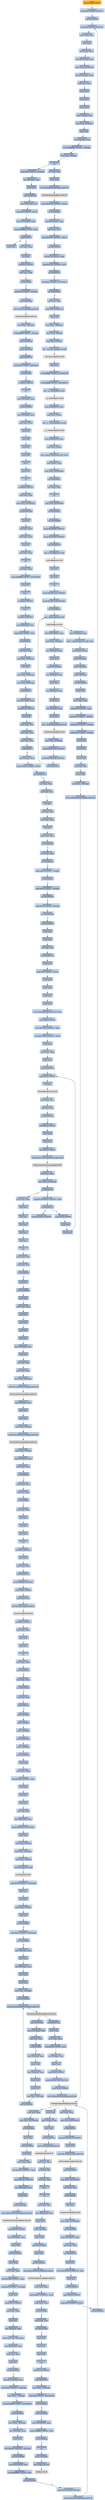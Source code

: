 digraph G {
node[shape=rectangle,style=filled,fillcolor=lightsteelblue,color=lightsteelblue]
bgcolor="transparent"
a0x0100222apushl_0x28UINT8[label="start\npushl $0x28<UINT8>",color="lightgrey",fillcolor="orange"];
a0x0100222cpushl_0x1001608UINT32[label="0x0100222c\npushl $0x1001608<UINT32>"];
a0x01002231call_0x010023c8[label="0x01002231\ncall 0x010023c8"];
a0x010023c8pushl_0x1002418UINT32[label="0x010023c8\npushl $0x1002418<UINT32>"];
a0x010023cdmovl_fs_0_eax[label="0x010023cd\nmovl %fs:0, %eax"];
a0x010023d3pushl_eax[label="0x010023d3\npushl %eax"];
a0x010023d4movl_esp_fs_0[label="0x010023d4\nmovl %esp, %fs:0"];
a0x010023dbmovl_0x10esp__eax[label="0x010023db\nmovl 0x10(%esp), %eax"];
a0x010023dfmovl_ebp_0x10esp_[label="0x010023df\nmovl %ebp, 0x10(%esp)"];
a0x010023e3leal_0x10esp__ebp[label="0x010023e3\nleal 0x10(%esp), %ebp"];
a0x010023e7subl_eax_esp[label="0x010023e7\nsubl %eax, %esp"];
a0x010023e9pushl_ebx[label="0x010023e9\npushl %ebx"];
a0x010023eapushl_esi[label="0x010023ea\npushl %esi"];
a0x010023ebpushl_edi[label="0x010023eb\npushl %edi"];
a0x010023ecmovl__8ebp__eax[label="0x010023ec\nmovl -8(%ebp), %eax"];
a0x010023efmovl_esp__24ebp_[label="0x010023ef\nmovl %esp, -24(%ebp)"];
a0x010023f2pushl_eax[label="0x010023f2\npushl %eax"];
a0x010023f3movl__4ebp__eax[label="0x010023f3\nmovl -4(%ebp), %eax"];
a0x010023f6movl_0xffffffffUINT32__4ebp_[label="0x010023f6\nmovl $0xffffffff<UINT32>, -4(%ebp)"];
a0x010023fdmovl_eax__8ebp_[label="0x010023fd\nmovl %eax, -8(%ebp)"];
a0x01002400ret[label="0x01002400\nret"];
a0x01002236xorl_edi_edi[label="0x01002236\nxorl %edi, %edi"];
a0x01002238pushl_edi[label="0x01002238\npushl %edi"];
a0x01002239call_GetModuleHandleA_kernel32_dll[label="0x01002239\ncall GetModuleHandleA@kernel32.dll"];
GetModuleHandleA_kernel32_dll[label="GetModuleHandleA@kernel32.dll",color="lightgrey",fillcolor="lightgrey"];
a0x0100223fcmpw_0x5a4dUINT16_eax_[label="0x0100223f\ncmpw $0x5a4d<UINT16>, (%eax)"];
a0x01002244jne_0x01002265[label="0x01002244\njne 0x01002265"];
a0x01002246movl_0x3ceax__ecx[label="0x01002246\nmovl 0x3c(%eax), %ecx"];
a0x01002249addl_eax_ecx[label="0x01002249\naddl %eax, %ecx"];
a0x0100224bcmpl_0x4550UINT32_ecx_[label="0x0100224b\ncmpl $0x4550<UINT32>, (%ecx)"];
a0x01002251jne_0x01002265[label="0x01002251\njne 0x01002265"];
a0x01002253movzwl_0x18ecx__eax[label="0x01002253\nmovzwl 0x18(%ecx), %eax"];
a0x01002257cmpl_0x10bUINT32_eax[label="0x01002257\ncmpl $0x10b<UINT32>, %eax"];
a0x0100225cje_0x0100227d[label="0x0100225c\nje 0x0100227d"];
a0x0100227dcmpl_0xeUINT8_0x74ecx_[label="0x0100227d\ncmpl $0xe<UINT8>, 0x74(%ecx)"];
a0x01002281jbe_0x01002265[label="0x01002281\njbe 0x01002265"];
a0x01002283xorl_eax_eax[label="0x01002283\nxorl %eax, %eax"];
a0x01002285cmpl_edi_0xe8ecx_[label="0x01002285\ncmpl %edi, 0xe8(%ecx)"];
a0x0100228bsetne_al[label="0x0100228b\nsetne %al"];
a0x0100228emovl_eax__28ebp_[label="0x0100228e\nmovl %eax, -28(%ebp)"];
a0x01002291movl_edi__4ebp_[label="0x01002291\nmovl %edi, -4(%ebp)"];
a0x01002294pushl_0x1UINT8[label="0x01002294\npushl $0x1<UINT8>"];
a0x01002296call___set_app_type_msvcrt_dll[label="0x01002296\ncall __set_app_type@msvcrt.dll"];
a__set_app_type_msvcrt_dll[label="__set_app_type@msvcrt.dll",color="lightgrey",fillcolor="lightgrey"];
a0x0100229cpopl_ecx[label="0x0100229c\npopl %ecx"];
a0x0100229dorl_0xffffffffUINT8_0x01003278[label="0x0100229d\norl $0xffffffff<UINT8>, 0x01003278"];
a0x010022a4orl_0xffffffffUINT8_0x0100327c[label="0x010022a4\norl $0xffffffff<UINT8>, 0x0100327c"];
a0x010022abcall___p__fmode_msvcrt_dll[label="0x010022ab\ncall __p__fmode@msvcrt.dll"];
a__p__fmode_msvcrt_dll[label="__p__fmode@msvcrt.dll",color="lightgrey",fillcolor="lightgrey"];
a0x010022b1movl_0x01003214_ecx[label="0x010022b1\nmovl 0x01003214, %ecx"];
a0x010022b7movl_ecx_eax_[label="0x010022b7\nmovl %ecx, (%eax)"];
a0x010022b9call___p__commode_msvcrt_dll[label="0x010022b9\ncall __p__commode@msvcrt.dll"];
a__p__commode_msvcrt_dll[label="__p__commode@msvcrt.dll",color="lightgrey",fillcolor="lightgrey"];
a0x010022bfmovl_0x01003210_ecx[label="0x010022bf\nmovl 0x01003210, %ecx"];
a0x010022c5movl_ecx_eax_[label="0x010022c5\nmovl %ecx, (%eax)"];
a0x010022c7movl__adjust_fdiv_msvcrt_dll_eax[label="0x010022c7\nmovl _adjust_fdiv@msvcrt.dll, %eax"];
a0x010022ccmovl_eax__eax[label="0x010022cc\nmovl (%eax), %eax"];
a0x010022cemovl_eax_0x01003280[label="0x010022ce\nmovl %eax, 0x01003280"];
a0x010022d3call_0x010023c2[label="0x010022d3\ncall 0x010023c2"];
a0x010023c2xorl_eax_eax[label="0x010023c2\nxorl %eax, %eax"];
a0x010023c4ret[label="0x010023c4\nret"];
a0x010022d8cmpl_edi_0x01003028[label="0x010022d8\ncmpl %edi, 0x01003028"];
a0x010022dejne_0x010022ec[label="0x010022de\njne 0x010022ec"];
a0x010022eccall_0x010023b0[label="0x010022ec\ncall 0x010023b0"];
a0x010023b0pushl_0x30000UINT32[label="0x010023b0\npushl $0x30000<UINT32>"];
a0x010023b5pushl_0x10000UINT32[label="0x010023b5\npushl $0x10000<UINT32>"];
a0x010023bacall_0x01002412[label="0x010023ba\ncall 0x01002412"];
a0x01002412jmp__controlfp_msvcrt_dll[label="0x01002412\njmp _controlfp@msvcrt.dll"];
a_controlfp_msvcrt_dll[label="_controlfp@msvcrt.dll",color="lightgrey",fillcolor="lightgrey"];
a0x010023bfpopl_ecx[label="0x010023bf\npopl %ecx"];
a0x010023c0popl_ecx[label="0x010023c0\npopl %ecx"];
a0x010023c1ret[label="0x010023c1\nret"];
a0x010022f1pushl_0x1001114UINT32[label="0x010022f1\npushl $0x1001114<UINT32>"];
a0x010022f6pushl_0x1001110UINT32[label="0x010022f6\npushl $0x1001110<UINT32>"];
a0x010022fbcall_0x010023aa[label="0x010022fb\ncall 0x010023aa"];
a0x010023aajmp__initterm_msvcrt_dll[label="0x010023aa\njmp _initterm@msvcrt.dll"];
a_initterm_msvcrt_dll[label="_initterm@msvcrt.dll",color="lightgrey",fillcolor="lightgrey"];
a0x01002300movl_0x0100320c_eax[label="0x01002300\nmovl 0x0100320c, %eax"];
a0x01002305movl_eax__32ebp_[label="0x01002305\nmovl %eax, -32(%ebp)"];
a0x01002308leal__32ebp__eax[label="0x01002308\nleal -32(%ebp), %eax"];
a0x0100230bpushl_eax[label="0x0100230b\npushl %eax"];
a0x0100230cpushl_0x01003208[label="0x0100230c\npushl 0x01003208"];
a0x01002312leal__36ebp__eax[label="0x01002312\nleal -36(%ebp), %eax"];
a0x01002315pushl_eax[label="0x01002315\npushl %eax"];
a0x01002316leal__40ebp__eax[label="0x01002316\nleal -40(%ebp), %eax"];
a0x01002319pushl_eax[label="0x01002319\npushl %eax"];
a0x0100231aleal__44ebp__eax[label="0x0100231a\nleal -44(%ebp), %eax"];
a0x0100231dpushl_eax[label="0x0100231d\npushl %eax"];
a0x0100231ecall___wgetmainargs_msvcrt_dll[label="0x0100231e\ncall __wgetmainargs@msvcrt.dll"];
a__wgetmainargs_msvcrt_dll[label="__wgetmainargs@msvcrt.dll",color="lightgrey",fillcolor="lightgrey"];
a0x01002324movl_eax__48ebp_[label="0x01002324\nmovl %eax, -48(%ebp)"];
a0x01002327pushl_0x100110cUINT32[label="0x01002327\npushl $0x100110c<UINT32>"];
a0x0100232cpushl_0x1001108UINT32[label="0x0100232c\npushl $0x1001108<UINT32>"];
a0x01002331call_0x010023aa[label="0x01002331\ncall 0x010023aa"];
a0x01002336movl__36ebp__eax[label="0x01002336\nmovl -36(%ebp), %eax"];
a0x01002339movl___winitenv_msvcrt_dll_ecx[label="0x01002339\nmovl __winitenv@msvcrt.dll, %ecx"];
a0x0100233fmovl_eax_ecx_[label="0x0100233f\nmovl %eax, (%ecx)"];
a0x01002341pushl__36ebp_[label="0x01002341\npushl -36(%ebp)"];
a0x01002344pushl__40ebp_[label="0x01002344\npushl -40(%ebp)"];
a0x01002347pushl__44ebp_[label="0x01002347\npushl -44(%ebp)"];
a0x0100234acall_0x0100209a[label="0x0100234a\ncall 0x0100209a"];
a0x0100209apushl_ebp[label="0x0100209a\npushl %ebp"];
a0x0100209bmovl_esp_ebp[label="0x0100209b\nmovl %esp, %ebp"];
a0x0100209dsubl_0x18UINT8_esp[label="0x0100209d\nsubl $0x18<UINT8>, %esp"];
a0x010020a0andb_0x0UINT8__1ebp_[label="0x010020a0\nandb $0x0<UINT8>, -1(%ebp)"];
a0x010020a4andb_0x0UINT8__5ebp_[label="0x010020a4\nandb $0x0<UINT8>, -5(%ebp)"];
a0x010020a8andb_0x0UINT8__9ebp_[label="0x010020a8\nandb $0x0<UINT8>, -9(%ebp)"];
a0x010020acpushl_ebx[label="0x010020ac\npushl %ebx"];
a0x010020adpushl_esi[label="0x010020ad\npushl %esi"];
a0x010020aepushl_edi[label="0x010020ae\npushl %edi"];
a0x010020afxorl_edi_edi[label="0x010020af\nxorl %edi, %edi"];
a0x010020b1pushl_edi[label="0x010020b1\npushl %edi"];
a0x010020b2movl_edi__24ebp_[label="0x010020b2\nmovl %edi, -24(%ebp)"];
a0x010020b5call_GetModuleHandleW_kernel32_dll[label="0x010020b5\ncall GetModuleHandleW@kernel32.dll"];
GetModuleHandleW_kernel32_dll[label="GetModuleHandleW@kernel32.dll",color="lightgrey",fillcolor="lightgrey"];
a0x010020bbcmpl_edi_eax[label="0x010020bb\ncmpl %edi, %eax"];
a0x010020bdmovl_eax_0x01003204[label="0x010020bd\nmovl %eax, 0x01003204"];
a0x010020c2je_0x010020ca[label="0x010020c2\nje 0x010020ca"];
a0x010020c4pushl_eax[label="0x010020c4\npushl %eax"];
a0x010020c5call_0x0100265f[label="0x010020c5\ncall 0x0100265f"];
a0x0100265fpushl_ebp[label="0x0100265f\npushl %ebp"];
a0x01002660movl_esp_ebp[label="0x01002660\nmovl %esp, %ebp"];
a0x01002662subl_0x208UINT32_esp[label="0x01002662\nsubl $0x208<UINT32>, %esp"];
a0x01002668pushl_0x104UINT32[label="0x01002668\npushl $0x104<UINT32>"];
a0x0100266dleal__520ebp__eax[label="0x0100266d\nleal -520(%ebp), %eax"];
a0x01002673pushl_eax[label="0x01002673\npushl %eax"];
a0x01002674pushl_0x8ebp_[label="0x01002674\npushl 0x8(%ebp)"];
a0x01002677call_GetModuleFileNameW_kernel32_dll[label="0x01002677\ncall GetModuleFileNameW@kernel32.dll"];
GetModuleFileNameW_kernel32_dll[label="GetModuleFileNameW@kernel32.dll",color="lightgrey",fillcolor="lightgrey"];
a0x0100267dpushl_0x7bUINT8[label="0x0100267d\npushl $0x7b<UINT8>"];
a0x0100267fleal__520ebp__eax[label="0x0100267f\nleal -520(%ebp), %eax"];
a0x01002685pushl_eax[label="0x01002685\npushl %eax"];
a0x01002686call_0x010025e2[label="0x01002686\ncall 0x010025e2"];
a0x010025e2pushl_ebp[label="0x010025e2\npushl %ebp"];
a0x010025e3movl_esp_ebp[label="0x010025e3\nmovl %esp, %ebp"];
a0x010025e5subl_0x228UINT32_esp[label="0x010025e5\nsubl $0x228<UINT32>, %esp"];
a0x010025ebandl_0x0UINT8__32ebp_[label="0x010025eb\nandl $0x0<UINT8>, -32(%ebp)"];
a0x010025efpushl_edi[label="0x010025ef\npushl %edi"];
a0x010025f0pushl_0x7UINT8[label="0x010025f0\npushl $0x7<UINT8>"];
a0x010025f2xorl_eax_eax[label="0x010025f2\nxorl %eax, %eax"];
a0x010025f4popl_ecx[label="0x010025f4\npopl %ecx"];
a0x010025f5leal__28ebp__edi[label="0x010025f5\nleal -28(%ebp), %edi"];
a0x010025f8repz_stosl_eax_es_edi_[label="0x010025f8\nrepz stosl %eax, %es:(%edi)"];
a0x010025famovl_0x8ebp__eax[label="0x010025fa\nmovl 0x8(%ebp), %eax"];
a0x010025fdtestl_eax_eax[label="0x010025fd\ntestl %eax, %eax"];
a0x010025ffpopl_edi[label="0x010025ff\npopl %edi"];
a0x01002600jne_0x0100261b[label="0x01002600\njne 0x0100261b"];
a0x0100261bmovzwl_0xcebp__ecx[label="0x0100261b\nmovzwl 0xc(%ebp), %ecx"];
a0x0100261fmovl_0x8UINT32__28ebp_[label="0x0100261f\nmovl $0x8<UINT32>, -28(%ebp)"];
a0x01002626movl_ecx__12ebp_[label="0x01002626\nmovl %ecx, -12(%ebp)"];
a0x01002629cmpl_0xffffffffUINT8_0x01003040[label="0x01002629\ncmpl $0xffffffff<UINT8>, 0x01003040"];
a0x01002630jne_0x0100264a[label="0x01002630\njne 0x0100264a"];
a0x01002632movl_eax__24ebp_[label="0x01002632\nmovl %eax, -24(%ebp)"];
a0x01002635leal__32ebp__eax[label="0x01002635\nleal -32(%ebp), %eax"];
a0x01002638pushl_eax[label="0x01002638\npushl %eax"];
a0x01002639movl_0x20UINT32__32ebp_[label="0x01002639\nmovl $0x20<UINT32>, -32(%ebp)"];
a0x01002640call_0x01002448[label="0x01002640\ncall 0x01002448"];
a0x01002448movl_0x01003034_eax[label="0x01002448\nmovl 0x01003034, %eax"];
a0x0100244dcmpl_0xffffffffUINT8_eax[label="0x0100244d\ncmpl $0xffffffff<UINT8>, %eax"];
a0x01002450jne_0x0100247b[label="0x01002450\njne 0x0100247b"];
a0x01002452pushl_0x1001624UINT32[label="0x01002452\npushl $0x1001624<UINT32>"];
a0x01002457call_GetModuleHandleW_kernel32_dll[label="0x01002457\ncall GetModuleHandleW@kernel32.dll"];
a0x0100245dtestl_eax_eax[label="0x0100245d\ntestl %eax, %eax"];
a0x0100245fmovl_eax_0x01003218[label="0x0100245f\nmovl %eax, 0x01003218"];
a0x01002464je_0x01002474[label="0x01002464\nje 0x01002474"];
a0x01002466pushl_0x1001614UINT32[label="0x01002466\npushl $0x1001614<UINT32>"];
a0x0100246bpushl_eax[label="0x0100246b\npushl %eax"];
a0x0100246ccall_GetProcAddress_kernel32_dll[label="0x0100246c\ncall GetProcAddress@kernel32.dll"];
GetProcAddress_kernel32_dll[label="GetProcAddress@kernel32.dll",color="lightgrey",fillcolor="lightgrey"];
a0x01002472jmp_0x01002476[label="0x01002472\njmp 0x01002476"];
a0x01002476movl_eax_0x01003034[label="0x01002476\nmovl %eax, 0x01003034"];
a0x0100247btestl_eax_eax[label="0x0100247b\ntestl %eax, %eax"];
a0x0100247dje_0x01002481[label="0x0100247d\nje 0x01002481"];
a0x0100247fjmp_eax[label="0x0100247f\njmp %eax"];
CreateActCtxW_Kernel32[label="CreateActCtxW@Kernel32",color="lightgrey",fillcolor="lightgrey"];
a0x01002645movl_eax_0x01003040[label="0x01002645\nmovl %eax, 0x01003040"];
a0x0100264acall_0x010026f1[label="0x0100264a\ncall 0x010026f1"];
a0x010026f1movl_0x0100321c_eax[label="0x010026f1\nmovl 0x0100321c, %eax"];
a0x010026f6testl_eax_eax[label="0x010026f6\ntestl %eax, %eax"];
a0x010026f8jne_0x01002721[label="0x010026f8\njne 0x01002721"];
a0x010026fapushl_esi[label="0x010026fa\npushl %esi"];
a0x010026fbmovl_0x10016c4UINT32_esi[label="0x010026fb\nmovl $0x10016c4<UINT32>, %esi"];
a0x01002700pushl_esi[label="0x01002700\npushl %esi"];
a0x01002701call_0x010026a7[label="0x01002701\ncall 0x010026a7"];
a0x010026a7pushl_0x10UINT8[label="0x010026a7\npushl $0x10<UINT8>"];
a0x010026a9pushl_0x10016b8UINT32[label="0x010026a9\npushl $0x10016b8<UINT32>"];
a0x010026aecall_0x010023c8[label="0x010026ae\ncall 0x010023c8"];
a0x010026b3andl_0x0UINT8__28ebp_[label="0x010026b3\nandl $0x0<UINT8>, -28(%ebp)"];
a0x010026b7leal__28ebp__eax[label="0x010026b7\nleal -28(%ebp), %eax"];
a0x010026bapushl_eax[label="0x010026ba\npushl %eax"];
a0x010026bbcall_0x01002556[label="0x010026bb\ncall 0x01002556"];
a0x01002556movl_0x4esp__ecx[label="0x01002556\nmovl 0x4(%esp), %ecx"];
a0x0100255aandl_0x0UINT8_ecx_[label="0x0100255a\nandl $0x0<UINT8>, (%ecx)"];
a0x0100255dmovl_0x01003040_eax[label="0x0100255d\nmovl 0x01003040, %eax"];
a0x01002562cmpl_0xffffffffUINT8_eax[label="0x01002562\ncmpl $0xffffffff<UINT8>, %eax"];
a0x01002565je_0x01002570[label="0x01002565\nje 0x01002570"];
a0x01002567pushl_ecx[label="0x01002567\npushl %ecx"];
a0x01002570xorl_eax_eax[label="0x01002570\nxorl %eax, %eax"];
a0x01002572incl_eax[label="0x01002572\nincl %eax"];
a0x01002573ret_0x4UINT16[label="0x01002573\nret $0x4<UINT16>"];
a0x010026c0testl_eax_eax[label="0x010026c0\ntestl %eax, %eax"];
a0x010026c2je_0x010026e0[label="0x010026c2\nje 0x010026e0"];
a0x010026c4andl_0x0UINT8__4ebp_[label="0x010026c4\nandl $0x0<UINT8>, -4(%ebp)"];
a0x010026c8pushl_0x8ebp_[label="0x010026c8\npushl 0x8(%ebp)"];
a0x010026cbcall_LoadLibraryW_kernel32_dll[label="0x010026cb\ncall LoadLibraryW@kernel32.dll"];
LoadLibraryW_kernel32_dll[label="LoadLibraryW@kernel32.dll",color="lightgrey",fillcolor="lightgrey"];
a0x010026d1movl_eax__32ebp_[label="0x010026d1\nmovl %eax, -32(%ebp)"];
a0x010026d4orl_0xffffffffUINT8__4ebp_[label="0x010026d4\norl $0xffffffff<UINT8>, -4(%ebp)"];
a0x010026d8call_0x010026e8[label="0x010026d8\ncall 0x010026e8"];
a0x010026e8pushl__28ebp_[label="0x010026e8\npushl -28(%ebp)"];
a0x010026ebcall_0x01002576[label="0x010026eb\ncall 0x01002576"];
a0x01002576cmpl_0x0UINT8_0x4esp_[label="0x01002576\ncmpl $0x0<UINT8>, 0x4(%esp)"];
a0x0100257bje_0x01002582[label="0x0100257b\nje 0x01002582"];
a0x01002582ret_0x4UINT16[label="0x01002582\nret $0x4<UINT16>"];
a0x010026f0ret[label="0x010026f0\nret"];
a0x010026ddmovl__32ebp__eax[label="0x010026dd\nmovl -32(%ebp), %eax"];
a0x010026e0call_0x01002401[label="0x010026e0\ncall 0x01002401"];
a0x01002401movl__16ebp__ecx[label="0x01002401\nmovl -16(%ebp), %ecx"];
a0x01002404movl_ecx_fs_0[label="0x01002404\nmovl %ecx, %fs:0"];
a0x0100240bpopl_ecx[label="0x0100240b\npopl %ecx"];
a0x0100240cpopl_edi[label="0x0100240c\npopl %edi"];
a0x0100240dpopl_esi[label="0x0100240d\npopl %esi"];
a0x0100240epopl_ebx[label="0x0100240e\npopl %ebx"];
a0x0100240fleave_[label="0x0100240f\nleave "];
a0x01002410pushl_ecx[label="0x01002410\npushl %ecx"];
a0x01002411ret[label="0x01002411\nret"];
a0x010026e5ret_0x4UINT16[label="0x010026e5\nret $0x4<UINT16>"];
a0x01002706testl_eax_eax[label="0x01002706\ntestl %eax, %eax"];
a0x01002708movl_eax_0x0100321c[label="0x01002708\nmovl %eax, 0x0100321c"];
a0x0100270djne_0x01002720[label="0x0100270d\njne 0x01002720"];
a0x01002720popl_esi[label="0x01002720\npopl %esi"];
a0x01002721xorl_ecx_ecx[label="0x01002721\nxorl %ecx, %ecx"];
a0x01002723testl_eax_eax[label="0x01002723\ntestl %eax, %eax"];
a0x01002725setne_cl[label="0x01002725\nsetne %cl"];
a0x01002728movl_ecx_eax[label="0x01002728\nmovl %ecx, %eax"];
a0x0100272aret[label="0x0100272a\nret"];
a0x0100264fxorl_eax_eax[label="0x0100264f\nxorl %eax, %eax"];
a0x01002651cmpl_0xffffffffUINT8_0x01003040[label="0x01002651\ncmpl $0xffffffff<UINT8>, 0x01003040"];
a0x01002658setne_al[label="0x01002658\nsetne %al"];
a0x0100265bleave_[label="0x0100265b\nleave "];
a0x0100265cret_0x8UINT16[label="0x0100265c\nret $0x8<UINT16>"];
a0x0100268bleave_[label="0x0100268b\nleave "];
a0x0100268cret_0x4UINT16[label="0x0100268c\nret $0x4<UINT16>"];
a0x010020camovl_0x8ebp__esi[label="0x010020ca\nmovl 0x8(%ebp), %esi"];
a0x010020cdcmpl_0x2UINT8_esi[label="0x010020cd\ncmpl $0x2<UINT8>, %esi"];
a0x010020d0jl_0x010021a9[label="0x010020d0\njl 0x010021a9"];
a0x010020d6xorl_ebx_ebx[label="0x010020d6\nxorl %ebx, %ebx"];
a0x010020d8andl_ebx__16ebp_[label="0x010020d8\nandl %ebx, -16(%ebp)"];
a0x010020dbdecl_esi[label="0x010020db\ndecl %esi"];
a0x010020dcmovl_edi__20ebp_[label="0x010020dc\nmovl %edi, -20(%ebp)"];
a0x010020dfmovl_edi_0x8ebp_[label="0x010020df\nmovl %edi, 0x8(%ebp)"];
a0x010020e2je_0x0100217d[label="0x010020e2\nje 0x0100217d"];
a0x010020e8movl_0xcebp__eax[label="0x010020e8\nmovl 0xc(%ebp), %eax"];
a0x010020ebpushl_0x4UINT8[label="0x010020eb\npushl $0x4<UINT8>"];
a0x010020edpopl_edx[label="0x010020ed\npopl %edx"];
a0x010020eemovl_eax_ecx[label="0x010020ee\nmovl %eax, %ecx"];
a0x010020f0addl_edx_eax[label="0x010020f0\naddl %edx, %eax"];
a0x010020f2testl_ecx_ecx[label="0x010020f2\ntestl %ecx, %ecx"];
a0x010020f4je_0x0100217d[label="0x010020f4\nje 0x0100217d"];
a0x010020famovl_eax__ecx[label="0x010020fa\nmovl (%eax), %ecx"];
a0x010020fccmpw_0x2dUINT8_ecx_[label="0x010020fc\ncmpw $0x2d<UINT8>, (%ecx)"];
a0x01002100jne_0x0100217d[label="0x01002100\njne 0x0100217d"];
a0x0100217dxorl_eax_eax[label="0x0100217d\nxorl %eax, %eax"];
a0x0100217ftestl_edi_edi[label="0x0100217f\ntestl %edi, %edi"];
a0x01002181sete_al[label="0x01002181\nsete %al"];
a0x01002184xorl_ecx_ecx[label="0x01002184\nxorl %ecx, %ecx"];
a0x01002186testl_ebx_ebx[label="0x01002186\ntestl %ebx, %ebx"];
a0x01002188sete_cl[label="0x01002188\nsete %cl"];
a0x0100218bcmpl_eax_ecx[label="0x0100218b\ncmpl %eax, %ecx"];
a0x0100218dje_0x01002195[label="0x0100218d\nje 0x01002195"];
a0x01002195testl_ebx_ebx[label="0x01002195\ntestl %ebx, %ebx"];
a0x01002197je_0x010021b9[label="0x01002197\nje 0x010021b9"];
a0x010021b9cmpb_0x0UINT8__1ebp_[label="0x010021b9\ncmpb $0x0<UINT8>, -1(%ebp)"];
a0x010021bdje_0x010021c6[label="0x010021bd\nje 0x010021c6"];
a0x010021c6cmpb_0x0UINT8__5ebp_[label="0x010021c6\ncmpb $0x0<UINT8>, -5(%ebp)"];
a0x010021cajne_0x010021db[label="0x010021ca\njne 0x010021db"];
a0x010021cccmpb_0x0UINT8__9ebp_[label="0x010021cc\ncmpb $0x0<UINT8>, -9(%ebp)"];
a0x010021d0jne_0x010021db[label="0x010021d0\njne 0x010021db"];
a0x010021d2call_0x01002078[label="0x010021d2\ncall 0x01002078"];
a0x01002078pushl_esi[label="0x01002078\npushl %esi"];
a0x01002079pushl_edi[label="0x01002079\npushl %edi"];
a0x0100207axorl_edi_edi[label="0x0100207a\nxorl %edi, %edi"];
a0x0100207ccall_0x01001700[label="0x0100207c\ncall 0x01001700"];
a0x01001700pushl_ecx[label="0x01001700\npushl %ecx"];
a0x01001701andl_0x0UINT8_esp_[label="0x01001701\nandl $0x0<UINT8>, (%esp)"];
a0x01001706pushl_ebx[label="0x01001706\npushl %ebx"];
a0x01001707pushl_ebp[label="0x01001707\npushl %ebp"];
a0x01001708pushl_esi[label="0x01001708\npushl %esi"];
a0x01001709pushl_edi[label="0x01001709\npushl %edi"];
a0x0100170amovl_VirtualAlloc_kernel32_dll_edi[label="0x0100170a\nmovl VirtualAlloc@kernel32.dll, %edi"];
a0x01001710pushl_0x4UINT8[label="0x01001710\npushl $0x4<UINT8>"];
a0x01001712movl_0x1000UINT32_ebx[label="0x01001712\nmovl $0x1000<UINT32>, %ebx"];
a0x01001717movl_0x10000UINT32_eax[label="0x01001717\nmovl $0x10000<UINT32>, %eax"];
a0x0100171cpushl_ebx[label="0x0100171c\npushl %ebx"];
a0x0100171dmovl_eax_ebp[label="0x0100171d\nmovl %eax, %ebp"];
a0x0100171fpushl_eax[label="0x0100171f\npushl %eax"];
a0x01001720jmp_0x01001755[label="0x01001720\njmp 0x01001755"];
a0x01001755pushl_0x0UINT8[label="0x01001755\npushl $0x0<UINT8>"];
a0x01001757call_edi[label="0x01001757\ncall %edi"];
VirtualAlloc_kernel32_dll[label="VirtualAlloc@kernel32.dll",color="lightgrey",fillcolor="lightgrey"];
a0x01001759movl_eax_esi[label="0x01001759\nmovl %eax, %esi"];
a0x0100175btestl_esi_esi[label="0x0100175b\ntestl %esi, %esi"];
a0x0100175djne_0x01001722[label="0x0100175d\njne 0x01001722"];
a0x01001722pushl_0x0UINT8[label="0x01001722\npushl $0x0<UINT8>"];
a0x01001724pushl_ebp[label="0x01001724\npushl %ebp"];
a0x01001725pushl_esi[label="0x01001725\npushl %esi"];
a0x01001726pushl_0x5UINT8[label="0x01001726\npushl $0x5<UINT8>"];
a0x01001728call_NtQuerySystemInformation_ntdll_dll[label="0x01001728\ncall NtQuerySystemInformation@ntdll.dll"];
NtQuerySystemInformation_ntdll_dll[label="NtQuerySystemInformation@ntdll.dll",color="lightgrey",fillcolor="lightgrey"];
a0x0100172etestl_eax_eax[label="0x0100172e\ntestl %eax, %eax"];
a0x01001730movl_eax_0x10esp_[label="0x01001730\nmovl %eax, 0x10(%esp)"];
a0x01001734je_0x01001774[label="0x01001734\nje 0x01001774"];
a0x01001736cmpl_0xc0000004UINT32_eax[label="0x01001736\ncmpl $0xc0000004<UINT32>, %eax"];
a0x01001774movl_esi_eax[label="0x01001774\nmovl %esi, %eax"];
a0x01001776popl_edi[label="0x01001776\npopl %edi"];
a0x01001777popl_esi[label="0x01001777\npopl %esi"];
a0x01001778popl_ebp[label="0x01001778\npopl %ebp"];
a0x01001779popl_ebx[label="0x01001779\npopl %ebx"];
a0x0100177apopl_ecx[label="0x0100177a\npopl %ecx"];
a0x0100177bret[label="0x0100177b\nret"];
a0x01002081movl_eax_esi[label="0x01002081\nmovl %eax, %esi"];
a0x01002083testl_esi_esi[label="0x01002083\ntestl %esi, %esi"];
a0x01002085je_0x01002095[label="0x01002085\nje 0x01002095"];
a0x01002087pushl_esi[label="0x01002087\npushl %esi"];
a0x01002088call_0x01002005[label="0x01002088\ncall 0x01002005"];
a0x01002005pushl_ebp[label="0x01002005\npushl %ebp"];
a0x01002006movl_esp_ebp[label="0x01002006\nmovl %esp, %ebp"];
a0x01002008pushl_ecx[label="0x01002008\npushl %ecx"];
a0x01002009pushl_ecx[label="0x01002009\npushl %ecx"];
a0x0100200apushl_ebx[label="0x0100200a\npushl %ebx"];
a0x0100200bpushl_esi[label="0x0100200b\npushl %esi"];
a0x0100200cmovl_0x8ebp__esi[label="0x0100200c\nmovl 0x8(%ebp), %esi"];
a0x0100200fpushl_edi[label="0x0100200f\npushl %edi"];
a0x01002010xorl_edi_edi[label="0x01002010\nxorl %edi, %edi"];
a0x01002012movl_esi_ebx[label="0x01002012\nmovl %esi, %ebx"];
a0x01002014movl_edi_0x8ebp_[label="0x01002014\nmovl %edi, 0x8(%ebp)"];
a0x01002017call_GetCurrentProcessId_kernel32_dll[label="0x01002017\ncall GetCurrentProcessId@kernel32.dll"];
GetCurrentProcessId_kernel32_dll[label="GetCurrentProcessId@kernel32.dll",color="lightgrey",fillcolor="lightgrey"];
a0x0100201dleal_0x8ebp__ecx[label="0x0100201d\nleal 0x8(%ebp), %ecx"];
a0x01002020pushl_ecx[label="0x01002020\npushl %ecx"];
a0x01002021pushl_eax[label="0x01002021\npushl %eax"];
a0x01002022movl_eax__8ebp_[label="0x01002022\nmovl %eax, -8(%ebp)"];
a0x01002025call_ProcessIdToSessionId_kernel32_dll[label="0x01002025\ncall ProcessIdToSessionId@kernel32.dll"];
ProcessIdToSessionId_kernel32_dll[label="ProcessIdToSessionId@kernel32.dll",color="lightgrey",fillcolor="lightgrey"];
a0x0100202bmovl_eax__4ebp_[label="0x0100202b\nmovl %eax, -4(%ebp)"];
a0x0100202emovl_0x3cesi__eax[label="0x0100202e\nmovl 0x3c(%esi), %eax"];
a0x01002031testl_eax_eax[label="0x01002031\ntestl %eax, %eax"];
a0x01002033je_0x0100205d[label="0x01002033\nje 0x0100205d"];
a0x0100205dmovl_esi__esi[label="0x0100205d\nmovl (%esi), %esi"];
a0x0100205ftestl_esi_esi[label="0x0100205f\ntestl %esi, %esi"];
a0x01002061je_0x0100206f[label="0x01002061\nje 0x0100206f"];
a0x0100206fxorl_eax_eax[label="0x0100206f\nxorl %eax, %eax"];
a0x01002071popl_edi[label="0x01002071\npopl %edi"];
a0x01002072popl_esi[label="0x01002072\npopl %esi"];
a0x01002073popl_ebx[label="0x01002073\npopl %ebx"];
a0x01002074leave_[label="0x01002074\nleave "];
a0x01002075ret_0x4UINT16[label="0x01002075\nret $0x4<UINT16>"];
a0x0100208dpushl_esi[label="0x0100208d\npushl %esi"];
a0x0100208emovl_eax_edi[label="0x0100208e\nmovl %eax, %edi"];
a0x01002090call_0x0100177c[label="0x01002090\ncall 0x0100177c"];
a0x0100177cpushl_0x8000UINT32[label="0x0100177c\npushl $0x8000<UINT32>"];
a0x01001781pushl_0x0UINT8[label="0x01001781\npushl $0x0<UINT8>"];
a0x01001783pushl_0xcesp_[label="0x01001783\npushl 0xc(%esp)"];
a0x01001787call_VirtualFree_kernel32_dll[label="0x01001787\ncall VirtualFree@kernel32.dll"];
VirtualFree_kernel32_dll[label="VirtualFree@kernel32.dll",color="lightgrey",fillcolor="lightgrey"];
a0x0100178dret_0x4UINT16[label="0x0100178d\nret $0x4<UINT16>"];
a0x01002095movl_edi_eax[label="0x01002095\nmovl %edi, %eax"];
a0x01002097popl_edi[label="0x01002097\npopl %edi"];
a0x01002098popl_esi[label="0x01002098\npopl %esi"];
a0x01002099ret[label="0x01002099\nret"];
a0x010021d7testl_eax_eax[label="0x010021d7\ntestl %eax, %eax"];
a0x010021d9jne_0x01002212[label="0x010021d9\njne 0x01002212"];
a0x010021dbtestl_ebx_ebx[label="0x010021db\ntestl %ebx, %ebx"];
a0x010021ddjne_0x010021e3[label="0x010021dd\njne 0x010021e3"];
a0x010021dftestl_edi_edi[label="0x010021df\ntestl %edi, %edi"];
a0x010021e1je_0x010021e9[label="0x010021e1\nje 0x010021e9"];
a0x010021e9pushl__9ebp_[label="0x010021e9\npushl -9(%ebp)"];
a0x010021ecpushl__5ebp_[label="0x010021ec\npushl -5(%ebp)"];
a0x010021efpushl__16ebp_[label="0x010021ef\npushl -16(%ebp)"];
a0x010021f2pushl_0x8ebp_[label="0x010021f2\npushl 0x8(%ebp)"];
a0x010021f5pushl__20ebp_[label="0x010021f5\npushl -20(%ebp)"];
a0x010021f8call_0x0100183a[label="0x010021f8\ncall 0x0100183a"];
a0x0100183apushl_ebp[label="0x0100183a\npushl %ebp"];
a0x0100183bmovl_esp_ebp[label="0x0100183b\nmovl %esp, %ebp"];
a0x0100183dsubl_0x244UINT32_esp[label="0x0100183d\nsubl $0x244<UINT32>, %esp"];
a0x01001843pushl_ebx[label="0x01001843\npushl %ebx"];
a0x01001844pushl_esi[label="0x01001844\npushl %esi"];
a0x01001845pushl_edi[label="0x01001845\npushl %edi"];
a0x01001846xorl_edi_edi[label="0x01001846\nxorl %edi, %edi"];
a0x01001848leal__580ebp__eax[label="0x01001848\nleal -580(%ebp), %eax"];
a0x0100184epushl_0x1001178UINT32[label="0x0100184e\npushl $0x1001178<UINT32>"];
a0x01001853pushl_eax[label="0x01001853\npushl %eax"];
a0x01001854movl_edi__8ebp_[label="0x01001854\nmovl %edi, -8(%ebp)"];
a0x01001857movl_edi__12ebp_[label="0x01001857\nmovl %edi, -12(%ebp)"];
a0x0100185amovl_edi__4ebp_[label="0x0100185a\nmovl %edi, -4(%ebp)"];
a0x0100185dcall_wcscpy_msvcrt_dll[label="0x0100185d\ncall wcscpy@msvcrt.dll"];
wcscpy_msvcrt_dll[label="wcscpy@msvcrt.dll",color="lightgrey",fillcolor="lightgrey"];
a0x01001863cmpb_0x0UINT8_0x14ebp_[label="0x01001863\ncmpb $0x0<UINT8>, 0x14(%ebp)"];
a0x01001867popl_ecx[label="0x01001867\npopl %ecx"];
a0x01001868popl_ecx[label="0x01001868\npopl %ecx"];
a0x01001869pushl_0x4UINT8[label="0x01001869\npushl $0x4<UINT8>"];
a0x0100186bpopl_esi[label="0x0100186b\npopl %esi"];
a0x0100186cjne_0x01001887[label="0x0100186c\njne 0x01001887"];
a0x0100186ecmpb_0x0UINT8_0x18ebp_[label="0x0100186e\ncmpb $0x0<UINT8>, 0x18(%ebp)"];
a0x01001872jne_0x01001887[label="0x01001872\njne 0x01001887"];
a0x01001874leal__16ebp__eax[label="0x01001874\nleal -16(%ebp), %eax"];
a0x01001877pushl_eax[label="0x01001877\npushl %eax"];
a0x01001878leal__20ebp__eax[label="0x01001878\nleal -20(%ebp), %eax"];
a0x0100187bpushl_eax[label="0x0100187b\npushl %eax"];
a0x0100187cpushl_edi[label="0x0100187c\npushl %edi"];
a0x0100187dmovl_esi__16ebp_[label="0x0100187d\nmovl %esi, -16(%ebp)"];
a0x01001880call_0x0100242a[label="0x01001880\ncall 0x0100242a"];
a0x0100242ajmp_RasGetAutodialParamW_rasapi32_dll[label="0x0100242a\njmp RasGetAutodialParamW@rasapi32.dll"];
RasGetAutodialParamW_rasapi32_dll[label="RasGetAutodialParamW@rasapi32.dll",color="lightgrey",fillcolor="lightgrey"];
a0x01001885jmp_0x0100188e[label="0x01001885\njmp 0x0100188e"];
a0x0100188emovl_0xcebp__ebx[label="0x0100188e\nmovl 0xc(%ebp), %ebx"];
a0x01001891cmpl_edi_ebx[label="0x01001891\ncmpl %edi, %ebx"];
a0x01001893je_0x0100189e[label="0x01001893\nje 0x0100189e"];
a0x0100189eleal__16ebp__eax[label="0x0100189e\nleal -16(%ebp), %eax"];
a0x010018a1pushl_eax[label="0x010018a1\npushl %eax"];
a0x010018a2leal__24ebp__eax[label="0x010018a2\nleal -24(%ebp), %eax"];
a0x010018a5pushl_eax[label="0x010018a5\npushl %eax"];
a0x010018a6pushl_esi[label="0x010018a6\npushl %esi"];
a0x010018a7movl_esi__16ebp_[label="0x010018a7\nmovl %esi, -16(%ebp)"];
a0x010018aacall_0x0100242a[label="0x010018aa\ncall 0x0100242a"];
a0x010018afcall_0x01001793[label="0x010018af\ncall 0x01001793"];
a0x01001793pushl_ebp[label="0x01001793\npushl %ebp"];
a0x01001794movl_esp_ebp[label="0x01001794\nmovl %esp, %ebp"];
a0x01001796subl_0x34UINT8_esp[label="0x01001796\nsubl $0x34<UINT8>, %esp"];
a0x01001799leal__8ebp__eax[label="0x01001799\nleal -8(%ebp), %eax"];
a0x0100179cpushl_eax[label="0x0100179c\npushl %eax"];
a0x0100179dpushl_0x0UINT8[label="0x0100179d\npushl $0x0<UINT8>"];
a0x0100179fpushl_0x1001790UINT32[label="0x0100179f\npushl $0x1001790<UINT32>"];
a0x010017a4pushl_0x0UINT8[label="0x010017a4\npushl $0x0<UINT8>"];
a0x010017a6call_GetModuleHandleW_kernel32_dll[label="0x010017a6\ncall GetModuleHandleW@kernel32.dll"];
a0x010017acpushl_eax[label="0x010017ac\npushl %eax"];
a0x010017adleal__4ebp__eax[label="0x010017ad\nleal -4(%ebp), %eax"];
a0x010017b0pushl_eax[label="0x010017b0\npushl %eax"];
a0x010017b1call_0x0100273e[label="0x010017b1\ncall 0x0100273e"];
a0x0100273ejmp_lineInitialize_tapi32_dll[label="0x0100273e\njmp lineInitialize@tapi32.dll"];
lineInitialize_tapi32_dll[label="lineInitialize@tapi32.dll",color="lightgrey",fillcolor="lightgrey"];
a0x010017b6testl_eax_eax[label="0x010017b6\ntestl %eax, %eax"];
a0x010017b8je_0x010017be[label="0x010017b8\nje 0x010017be"];
a0x010017baxorl_eax_eax[label="0x010017ba\nxorl %eax, %eax"];
a0x010017bcleave_[label="0x010017bc\nleave "];
a0x010017bdret[label="0x010017bd\nret"];
a0x010018b4movl_eax_esi[label="0x010018b4\nmovl %eax, %esi"];
a0x010018b6leal__580ebp__eax[label="0x010018b6\nleal -580(%ebp), %eax"];
a0x010018bcpushl_eax[label="0x010018bc\npushl %eax"];
a0x010018bdpushl__24ebp_[label="0x010018bd\npushl -24(%ebp)"];
a0x010018c0pushl_ebx[label="0x010018c0\npushl %ebx"];
a0x010018c1pushl_0x10ebp_[label="0x010018c1\npushl 0x10(%ebp)"];
a0x010018c4pushl_edi[label="0x010018c4\npushl %edi"];
a0x010018c5call_0x01002442[label="0x010018c5\ncall 0x01002442"];
a0x01002442jmp_RasAutodialQueryDlgW_rasdlg_dll[label="0x01002442\njmp RasAutodialQueryDlgW@rasdlg.dll"];
RasAutodialQueryDlgW_rasdlg_dll[label="RasAutodialQueryDlgW@rasdlg.dll",color="lightgrey",fillcolor="lightgrey"];
a0x010018camovl_eax_ecx[label="0x010018ca\nmovl %eax, %ecx"];
a0x010018ccmovl_0x4c7UINT32_eax[label="0x010018cc\nmovl $0x4c7<UINT32>, %eax"];
a0x010018d1cmpl_eax_ecx[label="0x010018d1\ncmpl %eax, %ecx"];
a0x010018d3je_0x010019fe[label="0x010018d3\nje 0x010019fe"];
a0x010018d9cmpl_edi_ecx[label="0x010018d9\ncmpl %edi, %ecx"];
a0x010018dbjne_0x01001a00[label="0x010018db\njne 0x01001a00"];
a0x01001a00popl_edi[label="0x01001a00\npopl %edi"];
a0x01001a01popl_esi[label="0x01001a01\npopl %esi"];
a0x01001a02popl_ebx[label="0x01001a02\npopl %ebx"];
a0x01001a03leave_[label="0x01001a03\nleave "];
a0x01001a04ret_0x14UINT16[label="0x01001a04\nret $0x14<UINT16>"];
a0x010021fdjmp_0x0100220f[label="0x010021fd\njmp 0x0100220f"];
a0x0100220fmovl_eax__24ebp_[label="0x0100220f\nmovl %eax, -24(%ebp)"];
a0x01002212cmpl_0x0UINT8_0x01003204[label="0x01002212\ncmpl $0x0<UINT8>, 0x01003204"];
a0x01002219je_0x01002220[label="0x01002219\nje 0x01002220"];
a0x0100221bcall_0x0100268f[label="0x0100221b\ncall 0x0100268f"];
a0x0100268fmovl_0x01003040_eax[label="0x0100268f\nmovl 0x01003040, %eax"];
a0x01002694cmpl_0xffffffffUINT8_eax[label="0x01002694\ncmpl $0xffffffff<UINT8>, %eax"];
a0x01002697je_0x010026a6[label="0x01002697\nje 0x010026a6"];
a0x010026a6ret[label="0x010026a6\nret"];
a0x01002220pushl__24ebp_[label="0x01002220\npushl -24(%ebp)"];
a0x01002223call_exit_msvcrt_dll[label="0x01002223\ncall exit@msvcrt.dll"];
exit_msvcrt_dll[label="exit@msvcrt.dll",color="lightgrey",fillcolor="lightgrey"];
a0x0100173bjne_0x01001751[label="0x0100173b\njne 0x01001751"];
a0x0100173dpushl_0x8000UINT32[label="0x0100173d\npushl $0x8000<UINT32>"];
a0x01001751pushl_0x4UINT8[label="0x01001751\npushl $0x4<UINT8>"];
a0x01001753pushl_ebx[label="0x01001753\npushl %ebx"];
a0x01001754pushl_ebp[label="0x01001754\npushl %ebp"];
a0x0100222apushl_0x28UINT8 -> a0x0100222cpushl_0x1001608UINT32 [color="#000000"];
a0x0100222cpushl_0x1001608UINT32 -> a0x01002231call_0x010023c8 [color="#000000"];
a0x01002231call_0x010023c8 -> a0x010023c8pushl_0x1002418UINT32 [color="#000000"];
a0x010023c8pushl_0x1002418UINT32 -> a0x010023cdmovl_fs_0_eax [color="#000000"];
a0x010023cdmovl_fs_0_eax -> a0x010023d3pushl_eax [color="#000000"];
a0x010023d3pushl_eax -> a0x010023d4movl_esp_fs_0 [color="#000000"];
a0x010023d4movl_esp_fs_0 -> a0x010023dbmovl_0x10esp__eax [color="#000000"];
a0x010023dbmovl_0x10esp__eax -> a0x010023dfmovl_ebp_0x10esp_ [color="#000000"];
a0x010023dfmovl_ebp_0x10esp_ -> a0x010023e3leal_0x10esp__ebp [color="#000000"];
a0x010023e3leal_0x10esp__ebp -> a0x010023e7subl_eax_esp [color="#000000"];
a0x010023e7subl_eax_esp -> a0x010023e9pushl_ebx [color="#000000"];
a0x010023e9pushl_ebx -> a0x010023eapushl_esi [color="#000000"];
a0x010023eapushl_esi -> a0x010023ebpushl_edi [color="#000000"];
a0x010023ebpushl_edi -> a0x010023ecmovl__8ebp__eax [color="#000000"];
a0x010023ecmovl__8ebp__eax -> a0x010023efmovl_esp__24ebp_ [color="#000000"];
a0x010023efmovl_esp__24ebp_ -> a0x010023f2pushl_eax [color="#000000"];
a0x010023f2pushl_eax -> a0x010023f3movl__4ebp__eax [color="#000000"];
a0x010023f3movl__4ebp__eax -> a0x010023f6movl_0xffffffffUINT32__4ebp_ [color="#000000"];
a0x010023f6movl_0xffffffffUINT32__4ebp_ -> a0x010023fdmovl_eax__8ebp_ [color="#000000"];
a0x010023fdmovl_eax__8ebp_ -> a0x01002400ret [color="#000000"];
a0x01002400ret -> a0x01002236xorl_edi_edi [color="#000000"];
a0x01002236xorl_edi_edi -> a0x01002238pushl_edi [color="#000000"];
a0x01002238pushl_edi -> a0x01002239call_GetModuleHandleA_kernel32_dll [color="#000000"];
a0x01002239call_GetModuleHandleA_kernel32_dll -> GetModuleHandleA_kernel32_dll [color="#000000"];
GetModuleHandleA_kernel32_dll -> a0x0100223fcmpw_0x5a4dUINT16_eax_ [color="#000000"];
a0x0100223fcmpw_0x5a4dUINT16_eax_ -> a0x01002244jne_0x01002265 [color="#000000"];
a0x01002244jne_0x01002265 -> a0x01002246movl_0x3ceax__ecx [color="#000000",label="F"];
a0x01002246movl_0x3ceax__ecx -> a0x01002249addl_eax_ecx [color="#000000"];
a0x01002249addl_eax_ecx -> a0x0100224bcmpl_0x4550UINT32_ecx_ [color="#000000"];
a0x0100224bcmpl_0x4550UINT32_ecx_ -> a0x01002251jne_0x01002265 [color="#000000"];
a0x01002251jne_0x01002265 -> a0x01002253movzwl_0x18ecx__eax [color="#000000",label="F"];
a0x01002253movzwl_0x18ecx__eax -> a0x01002257cmpl_0x10bUINT32_eax [color="#000000"];
a0x01002257cmpl_0x10bUINT32_eax -> a0x0100225cje_0x0100227d [color="#000000"];
a0x0100225cje_0x0100227d -> a0x0100227dcmpl_0xeUINT8_0x74ecx_ [color="#000000",label="T"];
a0x0100227dcmpl_0xeUINT8_0x74ecx_ -> a0x01002281jbe_0x01002265 [color="#000000"];
a0x01002281jbe_0x01002265 -> a0x01002283xorl_eax_eax [color="#000000",label="F"];
a0x01002283xorl_eax_eax -> a0x01002285cmpl_edi_0xe8ecx_ [color="#000000"];
a0x01002285cmpl_edi_0xe8ecx_ -> a0x0100228bsetne_al [color="#000000"];
a0x0100228bsetne_al -> a0x0100228emovl_eax__28ebp_ [color="#000000"];
a0x0100228emovl_eax__28ebp_ -> a0x01002291movl_edi__4ebp_ [color="#000000"];
a0x01002291movl_edi__4ebp_ -> a0x01002294pushl_0x1UINT8 [color="#000000"];
a0x01002294pushl_0x1UINT8 -> a0x01002296call___set_app_type_msvcrt_dll [color="#000000"];
a0x01002296call___set_app_type_msvcrt_dll -> a__set_app_type_msvcrt_dll [color="#000000"];
a__set_app_type_msvcrt_dll -> a0x0100229cpopl_ecx [color="#000000"];
a0x0100229cpopl_ecx -> a0x0100229dorl_0xffffffffUINT8_0x01003278 [color="#000000"];
a0x0100229dorl_0xffffffffUINT8_0x01003278 -> a0x010022a4orl_0xffffffffUINT8_0x0100327c [color="#000000"];
a0x010022a4orl_0xffffffffUINT8_0x0100327c -> a0x010022abcall___p__fmode_msvcrt_dll [color="#000000"];
a0x010022abcall___p__fmode_msvcrt_dll -> a__p__fmode_msvcrt_dll [color="#000000"];
a__p__fmode_msvcrt_dll -> a0x010022b1movl_0x01003214_ecx [color="#000000"];
a0x010022b1movl_0x01003214_ecx -> a0x010022b7movl_ecx_eax_ [color="#000000"];
a0x010022b7movl_ecx_eax_ -> a0x010022b9call___p__commode_msvcrt_dll [color="#000000"];
a0x010022b9call___p__commode_msvcrt_dll -> a__p__commode_msvcrt_dll [color="#000000"];
a__p__commode_msvcrt_dll -> a0x010022bfmovl_0x01003210_ecx [color="#000000"];
a0x010022bfmovl_0x01003210_ecx -> a0x010022c5movl_ecx_eax_ [color="#000000"];
a0x010022c5movl_ecx_eax_ -> a0x010022c7movl__adjust_fdiv_msvcrt_dll_eax [color="#000000"];
a0x010022c7movl__adjust_fdiv_msvcrt_dll_eax -> a0x010022ccmovl_eax__eax [color="#000000"];
a0x010022ccmovl_eax__eax -> a0x010022cemovl_eax_0x01003280 [color="#000000"];
a0x010022cemovl_eax_0x01003280 -> a0x010022d3call_0x010023c2 [color="#000000"];
a0x010022d3call_0x010023c2 -> a0x010023c2xorl_eax_eax [color="#000000"];
a0x010023c2xorl_eax_eax -> a0x010023c4ret [color="#000000"];
a0x010023c4ret -> a0x010022d8cmpl_edi_0x01003028 [color="#000000"];
a0x010022d8cmpl_edi_0x01003028 -> a0x010022dejne_0x010022ec [color="#000000"];
a0x010022dejne_0x010022ec -> a0x010022eccall_0x010023b0 [color="#000000",label="T"];
a0x010022eccall_0x010023b0 -> a0x010023b0pushl_0x30000UINT32 [color="#000000"];
a0x010023b0pushl_0x30000UINT32 -> a0x010023b5pushl_0x10000UINT32 [color="#000000"];
a0x010023b5pushl_0x10000UINT32 -> a0x010023bacall_0x01002412 [color="#000000"];
a0x010023bacall_0x01002412 -> a0x01002412jmp__controlfp_msvcrt_dll [color="#000000"];
a0x01002412jmp__controlfp_msvcrt_dll -> a_controlfp_msvcrt_dll [color="#000000"];
a_controlfp_msvcrt_dll -> a0x010023bfpopl_ecx [color="#000000"];
a0x010023bfpopl_ecx -> a0x010023c0popl_ecx [color="#000000"];
a0x010023c0popl_ecx -> a0x010023c1ret [color="#000000"];
a0x010023c1ret -> a0x010022f1pushl_0x1001114UINT32 [color="#000000"];
a0x010022f1pushl_0x1001114UINT32 -> a0x010022f6pushl_0x1001110UINT32 [color="#000000"];
a0x010022f6pushl_0x1001110UINT32 -> a0x010022fbcall_0x010023aa [color="#000000"];
a0x010022fbcall_0x010023aa -> a0x010023aajmp__initterm_msvcrt_dll [color="#000000"];
a0x010023aajmp__initterm_msvcrt_dll -> a_initterm_msvcrt_dll [color="#000000"];
a_initterm_msvcrt_dll -> a0x01002300movl_0x0100320c_eax [color="#000000"];
a0x01002300movl_0x0100320c_eax -> a0x01002305movl_eax__32ebp_ [color="#000000"];
a0x01002305movl_eax__32ebp_ -> a0x01002308leal__32ebp__eax [color="#000000"];
a0x01002308leal__32ebp__eax -> a0x0100230bpushl_eax [color="#000000"];
a0x0100230bpushl_eax -> a0x0100230cpushl_0x01003208 [color="#000000"];
a0x0100230cpushl_0x01003208 -> a0x01002312leal__36ebp__eax [color="#000000"];
a0x01002312leal__36ebp__eax -> a0x01002315pushl_eax [color="#000000"];
a0x01002315pushl_eax -> a0x01002316leal__40ebp__eax [color="#000000"];
a0x01002316leal__40ebp__eax -> a0x01002319pushl_eax [color="#000000"];
a0x01002319pushl_eax -> a0x0100231aleal__44ebp__eax [color="#000000"];
a0x0100231aleal__44ebp__eax -> a0x0100231dpushl_eax [color="#000000"];
a0x0100231dpushl_eax -> a0x0100231ecall___wgetmainargs_msvcrt_dll [color="#000000"];
a0x0100231ecall___wgetmainargs_msvcrt_dll -> a__wgetmainargs_msvcrt_dll [color="#000000"];
a__wgetmainargs_msvcrt_dll -> a0x01002324movl_eax__48ebp_ [color="#000000"];
a0x01002324movl_eax__48ebp_ -> a0x01002327pushl_0x100110cUINT32 [color="#000000"];
a0x01002327pushl_0x100110cUINT32 -> a0x0100232cpushl_0x1001108UINT32 [color="#000000"];
a0x0100232cpushl_0x1001108UINT32 -> a0x01002331call_0x010023aa [color="#000000"];
a0x01002331call_0x010023aa -> a0x010023aajmp__initterm_msvcrt_dll [color="#000000"];
a_initterm_msvcrt_dll -> a0x01002336movl__36ebp__eax [color="#000000"];
a0x01002336movl__36ebp__eax -> a0x01002339movl___winitenv_msvcrt_dll_ecx [color="#000000"];
a0x01002339movl___winitenv_msvcrt_dll_ecx -> a0x0100233fmovl_eax_ecx_ [color="#000000"];
a0x0100233fmovl_eax_ecx_ -> a0x01002341pushl__36ebp_ [color="#000000"];
a0x01002341pushl__36ebp_ -> a0x01002344pushl__40ebp_ [color="#000000"];
a0x01002344pushl__40ebp_ -> a0x01002347pushl__44ebp_ [color="#000000"];
a0x01002347pushl__44ebp_ -> a0x0100234acall_0x0100209a [color="#000000"];
a0x0100234acall_0x0100209a -> a0x0100209apushl_ebp [color="#000000"];
a0x0100209apushl_ebp -> a0x0100209bmovl_esp_ebp [color="#000000"];
a0x0100209bmovl_esp_ebp -> a0x0100209dsubl_0x18UINT8_esp [color="#000000"];
a0x0100209dsubl_0x18UINT8_esp -> a0x010020a0andb_0x0UINT8__1ebp_ [color="#000000"];
a0x010020a0andb_0x0UINT8__1ebp_ -> a0x010020a4andb_0x0UINT8__5ebp_ [color="#000000"];
a0x010020a4andb_0x0UINT8__5ebp_ -> a0x010020a8andb_0x0UINT8__9ebp_ [color="#000000"];
a0x010020a8andb_0x0UINT8__9ebp_ -> a0x010020acpushl_ebx [color="#000000"];
a0x010020acpushl_ebx -> a0x010020adpushl_esi [color="#000000"];
a0x010020adpushl_esi -> a0x010020aepushl_edi [color="#000000"];
a0x010020aepushl_edi -> a0x010020afxorl_edi_edi [color="#000000"];
a0x010020afxorl_edi_edi -> a0x010020b1pushl_edi [color="#000000"];
a0x010020b1pushl_edi -> a0x010020b2movl_edi__24ebp_ [color="#000000"];
a0x010020b2movl_edi__24ebp_ -> a0x010020b5call_GetModuleHandleW_kernel32_dll [color="#000000"];
a0x010020b5call_GetModuleHandleW_kernel32_dll -> GetModuleHandleW_kernel32_dll [color="#000000"];
GetModuleHandleW_kernel32_dll -> a0x010020bbcmpl_edi_eax [color="#000000"];
a0x010020bbcmpl_edi_eax -> a0x010020bdmovl_eax_0x01003204 [color="#000000"];
a0x010020bdmovl_eax_0x01003204 -> a0x010020c2je_0x010020ca [color="#000000"];
a0x010020c2je_0x010020ca -> a0x010020c4pushl_eax [color="#000000",label="F"];
a0x010020c4pushl_eax -> a0x010020c5call_0x0100265f [color="#000000"];
a0x010020c5call_0x0100265f -> a0x0100265fpushl_ebp [color="#000000"];
a0x0100265fpushl_ebp -> a0x01002660movl_esp_ebp [color="#000000"];
a0x01002660movl_esp_ebp -> a0x01002662subl_0x208UINT32_esp [color="#000000"];
a0x01002662subl_0x208UINT32_esp -> a0x01002668pushl_0x104UINT32 [color="#000000"];
a0x01002668pushl_0x104UINT32 -> a0x0100266dleal__520ebp__eax [color="#000000"];
a0x0100266dleal__520ebp__eax -> a0x01002673pushl_eax [color="#000000"];
a0x01002673pushl_eax -> a0x01002674pushl_0x8ebp_ [color="#000000"];
a0x01002674pushl_0x8ebp_ -> a0x01002677call_GetModuleFileNameW_kernel32_dll [color="#000000"];
a0x01002677call_GetModuleFileNameW_kernel32_dll -> GetModuleFileNameW_kernel32_dll [color="#000000"];
GetModuleFileNameW_kernel32_dll -> a0x0100267dpushl_0x7bUINT8 [color="#000000"];
a0x0100267dpushl_0x7bUINT8 -> a0x0100267fleal__520ebp__eax [color="#000000"];
a0x0100267fleal__520ebp__eax -> a0x01002685pushl_eax [color="#000000"];
a0x01002685pushl_eax -> a0x01002686call_0x010025e2 [color="#000000"];
a0x01002686call_0x010025e2 -> a0x010025e2pushl_ebp [color="#000000"];
a0x010025e2pushl_ebp -> a0x010025e3movl_esp_ebp [color="#000000"];
a0x010025e3movl_esp_ebp -> a0x010025e5subl_0x228UINT32_esp [color="#000000"];
a0x010025e5subl_0x228UINT32_esp -> a0x010025ebandl_0x0UINT8__32ebp_ [color="#000000"];
a0x010025ebandl_0x0UINT8__32ebp_ -> a0x010025efpushl_edi [color="#000000"];
a0x010025efpushl_edi -> a0x010025f0pushl_0x7UINT8 [color="#000000"];
a0x010025f0pushl_0x7UINT8 -> a0x010025f2xorl_eax_eax [color="#000000"];
a0x010025f2xorl_eax_eax -> a0x010025f4popl_ecx [color="#000000"];
a0x010025f4popl_ecx -> a0x010025f5leal__28ebp__edi [color="#000000"];
a0x010025f5leal__28ebp__edi -> a0x010025f8repz_stosl_eax_es_edi_ [color="#000000"];
a0x010025f8repz_stosl_eax_es_edi_ -> a0x010025famovl_0x8ebp__eax [color="#000000"];
a0x010025famovl_0x8ebp__eax -> a0x010025fdtestl_eax_eax [color="#000000"];
a0x010025fdtestl_eax_eax -> a0x010025ffpopl_edi [color="#000000"];
a0x010025ffpopl_edi -> a0x01002600jne_0x0100261b [color="#000000"];
a0x01002600jne_0x0100261b -> a0x0100261bmovzwl_0xcebp__ecx [color="#000000",label="T"];
a0x0100261bmovzwl_0xcebp__ecx -> a0x0100261fmovl_0x8UINT32__28ebp_ [color="#000000"];
a0x0100261fmovl_0x8UINT32__28ebp_ -> a0x01002626movl_ecx__12ebp_ [color="#000000"];
a0x01002626movl_ecx__12ebp_ -> a0x01002629cmpl_0xffffffffUINT8_0x01003040 [color="#000000"];
a0x01002629cmpl_0xffffffffUINT8_0x01003040 -> a0x01002630jne_0x0100264a [color="#000000"];
a0x01002630jne_0x0100264a -> a0x01002632movl_eax__24ebp_ [color="#000000",label="F"];
a0x01002632movl_eax__24ebp_ -> a0x01002635leal__32ebp__eax [color="#000000"];
a0x01002635leal__32ebp__eax -> a0x01002638pushl_eax [color="#000000"];
a0x01002638pushl_eax -> a0x01002639movl_0x20UINT32__32ebp_ [color="#000000"];
a0x01002639movl_0x20UINT32__32ebp_ -> a0x01002640call_0x01002448 [color="#000000"];
a0x01002640call_0x01002448 -> a0x01002448movl_0x01003034_eax [color="#000000"];
a0x01002448movl_0x01003034_eax -> a0x0100244dcmpl_0xffffffffUINT8_eax [color="#000000"];
a0x0100244dcmpl_0xffffffffUINT8_eax -> a0x01002450jne_0x0100247b [color="#000000"];
a0x01002450jne_0x0100247b -> a0x01002452pushl_0x1001624UINT32 [color="#000000",label="F"];
a0x01002452pushl_0x1001624UINT32 -> a0x01002457call_GetModuleHandleW_kernel32_dll [color="#000000"];
a0x01002457call_GetModuleHandleW_kernel32_dll -> GetModuleHandleW_kernel32_dll [color="#000000"];
GetModuleHandleW_kernel32_dll -> a0x0100245dtestl_eax_eax [color="#000000"];
a0x0100245dtestl_eax_eax -> a0x0100245fmovl_eax_0x01003218 [color="#000000"];
a0x0100245fmovl_eax_0x01003218 -> a0x01002464je_0x01002474 [color="#000000"];
a0x01002464je_0x01002474 -> a0x01002466pushl_0x1001614UINT32 [color="#000000",label="F"];
a0x01002466pushl_0x1001614UINT32 -> a0x0100246bpushl_eax [color="#000000"];
a0x0100246bpushl_eax -> a0x0100246ccall_GetProcAddress_kernel32_dll [color="#000000"];
a0x0100246ccall_GetProcAddress_kernel32_dll -> GetProcAddress_kernel32_dll [color="#000000"];
GetProcAddress_kernel32_dll -> a0x01002472jmp_0x01002476 [color="#000000"];
a0x01002472jmp_0x01002476 -> a0x01002476movl_eax_0x01003034 [color="#000000"];
a0x01002476movl_eax_0x01003034 -> a0x0100247btestl_eax_eax [color="#000000"];
a0x0100247btestl_eax_eax -> a0x0100247dje_0x01002481 [color="#000000"];
a0x0100247dje_0x01002481 -> a0x0100247fjmp_eax [color="#000000",label="F"];
a0x0100247fjmp_eax -> CreateActCtxW_Kernel32 [color="#000000"];
CreateActCtxW_Kernel32 -> a0x01002645movl_eax_0x01003040 [color="#000000"];
a0x01002645movl_eax_0x01003040 -> a0x0100264acall_0x010026f1 [color="#000000"];
a0x0100264acall_0x010026f1 -> a0x010026f1movl_0x0100321c_eax [color="#000000"];
a0x010026f1movl_0x0100321c_eax -> a0x010026f6testl_eax_eax [color="#000000"];
a0x010026f6testl_eax_eax -> a0x010026f8jne_0x01002721 [color="#000000"];
a0x010026f8jne_0x01002721 -> a0x010026fapushl_esi [color="#000000",label="F"];
a0x010026fapushl_esi -> a0x010026fbmovl_0x10016c4UINT32_esi [color="#000000"];
a0x010026fbmovl_0x10016c4UINT32_esi -> a0x01002700pushl_esi [color="#000000"];
a0x01002700pushl_esi -> a0x01002701call_0x010026a7 [color="#000000"];
a0x01002701call_0x010026a7 -> a0x010026a7pushl_0x10UINT8 [color="#000000"];
a0x010026a7pushl_0x10UINT8 -> a0x010026a9pushl_0x10016b8UINT32 [color="#000000"];
a0x010026a9pushl_0x10016b8UINT32 -> a0x010026aecall_0x010023c8 [color="#000000"];
a0x010026aecall_0x010023c8 -> a0x010023c8pushl_0x1002418UINT32 [color="#000000"];
a0x01002400ret -> a0x010026b3andl_0x0UINT8__28ebp_ [color="#000000"];
a0x010026b3andl_0x0UINT8__28ebp_ -> a0x010026b7leal__28ebp__eax [color="#000000"];
a0x010026b7leal__28ebp__eax -> a0x010026bapushl_eax [color="#000000"];
a0x010026bapushl_eax -> a0x010026bbcall_0x01002556 [color="#000000"];
a0x010026bbcall_0x01002556 -> a0x01002556movl_0x4esp__ecx [color="#000000"];
a0x01002556movl_0x4esp__ecx -> a0x0100255aandl_0x0UINT8_ecx_ [color="#000000"];
a0x0100255aandl_0x0UINT8_ecx_ -> a0x0100255dmovl_0x01003040_eax [color="#000000"];
a0x0100255dmovl_0x01003040_eax -> a0x01002562cmpl_0xffffffffUINT8_eax [color="#000000"];
a0x01002562cmpl_0xffffffffUINT8_eax -> a0x01002565je_0x01002570 [color="#000000"];
a0x01002565je_0x01002570 -> a0x01002567pushl_ecx [color="#000000",label="F"];
a0x01002565je_0x01002570 -> a0x01002570xorl_eax_eax [color="#000000",label="T"];
a0x01002570xorl_eax_eax -> a0x01002572incl_eax [color="#000000"];
a0x01002572incl_eax -> a0x01002573ret_0x4UINT16 [color="#000000"];
a0x01002573ret_0x4UINT16 -> a0x010026c0testl_eax_eax [color="#000000"];
a0x010026c0testl_eax_eax -> a0x010026c2je_0x010026e0 [color="#000000"];
a0x010026c2je_0x010026e0 -> a0x010026c4andl_0x0UINT8__4ebp_ [color="#000000",label="F"];
a0x010026c4andl_0x0UINT8__4ebp_ -> a0x010026c8pushl_0x8ebp_ [color="#000000"];
a0x010026c8pushl_0x8ebp_ -> a0x010026cbcall_LoadLibraryW_kernel32_dll [color="#000000"];
a0x010026cbcall_LoadLibraryW_kernel32_dll -> LoadLibraryW_kernel32_dll [color="#000000"];
LoadLibraryW_kernel32_dll -> a0x010026d1movl_eax__32ebp_ [color="#000000"];
a0x010026d1movl_eax__32ebp_ -> a0x010026d4orl_0xffffffffUINT8__4ebp_ [color="#000000"];
a0x010026d4orl_0xffffffffUINT8__4ebp_ -> a0x010026d8call_0x010026e8 [color="#000000"];
a0x010026d8call_0x010026e8 -> a0x010026e8pushl__28ebp_ [color="#000000"];
a0x010026e8pushl__28ebp_ -> a0x010026ebcall_0x01002576 [color="#000000"];
a0x010026ebcall_0x01002576 -> a0x01002576cmpl_0x0UINT8_0x4esp_ [color="#000000"];
a0x01002576cmpl_0x0UINT8_0x4esp_ -> a0x0100257bje_0x01002582 [color="#000000"];
a0x0100257bje_0x01002582 -> a0x01002582ret_0x4UINT16 [color="#000000",label="T"];
a0x01002582ret_0x4UINT16 -> a0x010026f0ret [color="#000000"];
a0x010026f0ret -> a0x010026ddmovl__32ebp__eax [color="#000000"];
a0x010026ddmovl__32ebp__eax -> a0x010026e0call_0x01002401 [color="#000000"];
a0x010026e0call_0x01002401 -> a0x01002401movl__16ebp__ecx [color="#000000"];
a0x01002401movl__16ebp__ecx -> a0x01002404movl_ecx_fs_0 [color="#000000"];
a0x01002404movl_ecx_fs_0 -> a0x0100240bpopl_ecx [color="#000000"];
a0x0100240bpopl_ecx -> a0x0100240cpopl_edi [color="#000000"];
a0x0100240cpopl_edi -> a0x0100240dpopl_esi [color="#000000"];
a0x0100240dpopl_esi -> a0x0100240epopl_ebx [color="#000000"];
a0x0100240epopl_ebx -> a0x0100240fleave_ [color="#000000"];
a0x0100240fleave_ -> a0x01002410pushl_ecx [color="#000000"];
a0x01002410pushl_ecx -> a0x01002411ret [color="#000000"];
a0x01002411ret -> a0x010026e5ret_0x4UINT16 [color="#000000"];
a0x010026e5ret_0x4UINT16 -> a0x01002706testl_eax_eax [color="#000000"];
a0x01002706testl_eax_eax -> a0x01002708movl_eax_0x0100321c [color="#000000"];
a0x01002708movl_eax_0x0100321c -> a0x0100270djne_0x01002720 [color="#000000"];
a0x0100270djne_0x01002720 -> a0x01002720popl_esi [color="#000000",label="T"];
a0x01002720popl_esi -> a0x01002721xorl_ecx_ecx [color="#000000"];
a0x01002721xorl_ecx_ecx -> a0x01002723testl_eax_eax [color="#000000"];
a0x01002723testl_eax_eax -> a0x01002725setne_cl [color="#000000"];
a0x01002725setne_cl -> a0x01002728movl_ecx_eax [color="#000000"];
a0x01002728movl_ecx_eax -> a0x0100272aret [color="#000000"];
a0x0100272aret -> a0x0100264fxorl_eax_eax [color="#000000"];
a0x0100264fxorl_eax_eax -> a0x01002651cmpl_0xffffffffUINT8_0x01003040 [color="#000000"];
a0x01002651cmpl_0xffffffffUINT8_0x01003040 -> a0x01002658setne_al [color="#000000"];
a0x01002658setne_al -> a0x0100265bleave_ [color="#000000"];
a0x0100265bleave_ -> a0x0100265cret_0x8UINT16 [color="#000000"];
a0x0100265cret_0x8UINT16 -> a0x0100268bleave_ [color="#000000"];
a0x0100268bleave_ -> a0x0100268cret_0x4UINT16 [color="#000000"];
a0x0100268cret_0x4UINT16 -> a0x010020camovl_0x8ebp__esi [color="#000000"];
a0x010020camovl_0x8ebp__esi -> a0x010020cdcmpl_0x2UINT8_esi [color="#000000"];
a0x010020cdcmpl_0x2UINT8_esi -> a0x010020d0jl_0x010021a9 [color="#000000"];
a0x010020d0jl_0x010021a9 -> a0x010020d6xorl_ebx_ebx [color="#000000",label="F"];
a0x010020d6xorl_ebx_ebx -> a0x010020d8andl_ebx__16ebp_ [color="#000000"];
a0x010020d8andl_ebx__16ebp_ -> a0x010020dbdecl_esi [color="#000000"];
a0x010020dbdecl_esi -> a0x010020dcmovl_edi__20ebp_ [color="#000000"];
a0x010020dcmovl_edi__20ebp_ -> a0x010020dfmovl_edi_0x8ebp_ [color="#000000"];
a0x010020dfmovl_edi_0x8ebp_ -> a0x010020e2je_0x0100217d [color="#000000"];
a0x010020e2je_0x0100217d -> a0x010020e8movl_0xcebp__eax [color="#000000",label="F"];
a0x010020e8movl_0xcebp__eax -> a0x010020ebpushl_0x4UINT8 [color="#000000"];
a0x010020ebpushl_0x4UINT8 -> a0x010020edpopl_edx [color="#000000"];
a0x010020edpopl_edx -> a0x010020eemovl_eax_ecx [color="#000000"];
a0x010020eemovl_eax_ecx -> a0x010020f0addl_edx_eax [color="#000000"];
a0x010020f0addl_edx_eax -> a0x010020f2testl_ecx_ecx [color="#000000"];
a0x010020f2testl_ecx_ecx -> a0x010020f4je_0x0100217d [color="#000000"];
a0x010020f4je_0x0100217d -> a0x010020famovl_eax__ecx [color="#000000",label="F"];
a0x010020famovl_eax__ecx -> a0x010020fccmpw_0x2dUINT8_ecx_ [color="#000000"];
a0x010020fccmpw_0x2dUINT8_ecx_ -> a0x01002100jne_0x0100217d [color="#000000"];
a0x01002100jne_0x0100217d -> a0x0100217dxorl_eax_eax [color="#000000",label="T"];
a0x0100217dxorl_eax_eax -> a0x0100217ftestl_edi_edi [color="#000000"];
a0x0100217ftestl_edi_edi -> a0x01002181sete_al [color="#000000"];
a0x01002181sete_al -> a0x01002184xorl_ecx_ecx [color="#000000"];
a0x01002184xorl_ecx_ecx -> a0x01002186testl_ebx_ebx [color="#000000"];
a0x01002186testl_ebx_ebx -> a0x01002188sete_cl [color="#000000"];
a0x01002188sete_cl -> a0x0100218bcmpl_eax_ecx [color="#000000"];
a0x0100218bcmpl_eax_ecx -> a0x0100218dje_0x01002195 [color="#000000"];
a0x0100218dje_0x01002195 -> a0x01002195testl_ebx_ebx [color="#000000",label="T"];
a0x01002195testl_ebx_ebx -> a0x01002197je_0x010021b9 [color="#000000"];
a0x01002197je_0x010021b9 -> a0x010021b9cmpb_0x0UINT8__1ebp_ [color="#000000",label="T"];
a0x010021b9cmpb_0x0UINT8__1ebp_ -> a0x010021bdje_0x010021c6 [color="#000000"];
a0x010021bdje_0x010021c6 -> a0x010021c6cmpb_0x0UINT8__5ebp_ [color="#000000",label="T"];
a0x010021c6cmpb_0x0UINT8__5ebp_ -> a0x010021cajne_0x010021db [color="#000000"];
a0x010021cajne_0x010021db -> a0x010021cccmpb_0x0UINT8__9ebp_ [color="#000000",label="F"];
a0x010021cccmpb_0x0UINT8__9ebp_ -> a0x010021d0jne_0x010021db [color="#000000"];
a0x010021d0jne_0x010021db -> a0x010021d2call_0x01002078 [color="#000000",label="F"];
a0x010021d2call_0x01002078 -> a0x01002078pushl_esi [color="#000000"];
a0x01002078pushl_esi -> a0x01002079pushl_edi [color="#000000"];
a0x01002079pushl_edi -> a0x0100207axorl_edi_edi [color="#000000"];
a0x0100207axorl_edi_edi -> a0x0100207ccall_0x01001700 [color="#000000"];
a0x0100207ccall_0x01001700 -> a0x01001700pushl_ecx [color="#000000"];
a0x01001700pushl_ecx -> a0x01001701andl_0x0UINT8_esp_ [color="#000000"];
a0x01001701andl_0x0UINT8_esp_ -> a0x01001706pushl_ebx [color="#000000"];
a0x01001706pushl_ebx -> a0x01001707pushl_ebp [color="#000000"];
a0x01001707pushl_ebp -> a0x01001708pushl_esi [color="#000000"];
a0x01001708pushl_esi -> a0x01001709pushl_edi [color="#000000"];
a0x01001709pushl_edi -> a0x0100170amovl_VirtualAlloc_kernel32_dll_edi [color="#000000"];
a0x0100170amovl_VirtualAlloc_kernel32_dll_edi -> a0x01001710pushl_0x4UINT8 [color="#000000"];
a0x01001710pushl_0x4UINT8 -> a0x01001712movl_0x1000UINT32_ebx [color="#000000"];
a0x01001712movl_0x1000UINT32_ebx -> a0x01001717movl_0x10000UINT32_eax [color="#000000"];
a0x01001717movl_0x10000UINT32_eax -> a0x0100171cpushl_ebx [color="#000000"];
a0x0100171cpushl_ebx -> a0x0100171dmovl_eax_ebp [color="#000000"];
a0x0100171dmovl_eax_ebp -> a0x0100171fpushl_eax [color="#000000"];
a0x0100171fpushl_eax -> a0x01001720jmp_0x01001755 [color="#000000"];
a0x01001720jmp_0x01001755 -> a0x01001755pushl_0x0UINT8 [color="#000000"];
a0x01001755pushl_0x0UINT8 -> a0x01001757call_edi [color="#000000"];
a0x01001757call_edi -> VirtualAlloc_kernel32_dll [color="#000000"];
VirtualAlloc_kernel32_dll -> a0x01001759movl_eax_esi [color="#000000"];
a0x01001759movl_eax_esi -> a0x0100175btestl_esi_esi [color="#000000"];
a0x0100175btestl_esi_esi -> a0x0100175djne_0x01001722 [color="#000000"];
a0x0100175djne_0x01001722 -> a0x01001722pushl_0x0UINT8 [color="#000000",label="T"];
a0x01001722pushl_0x0UINT8 -> a0x01001724pushl_ebp [color="#000000"];
a0x01001724pushl_ebp -> a0x01001725pushl_esi [color="#000000"];
a0x01001725pushl_esi -> a0x01001726pushl_0x5UINT8 [color="#000000"];
a0x01001726pushl_0x5UINT8 -> a0x01001728call_NtQuerySystemInformation_ntdll_dll [color="#000000"];
a0x01001728call_NtQuerySystemInformation_ntdll_dll -> NtQuerySystemInformation_ntdll_dll [color="#000000"];
NtQuerySystemInformation_ntdll_dll -> a0x0100172etestl_eax_eax [color="#000000"];
a0x0100172etestl_eax_eax -> a0x01001730movl_eax_0x10esp_ [color="#000000"];
a0x01001730movl_eax_0x10esp_ -> a0x01001734je_0x01001774 [color="#000000"];
a0x01001734je_0x01001774 -> a0x01001736cmpl_0xc0000004UINT32_eax [color="#000000",label="F"];
a0x01001734je_0x01001774 -> a0x01001774movl_esi_eax [color="#000000",label="T"];
a0x01001774movl_esi_eax -> a0x01001776popl_edi [color="#000000"];
a0x01001776popl_edi -> a0x01001777popl_esi [color="#000000"];
a0x01001777popl_esi -> a0x01001778popl_ebp [color="#000000"];
a0x01001778popl_ebp -> a0x01001779popl_ebx [color="#000000"];
a0x01001779popl_ebx -> a0x0100177apopl_ecx [color="#000000"];
a0x0100177apopl_ecx -> a0x0100177bret [color="#000000"];
a0x0100177bret -> a0x01002081movl_eax_esi [color="#000000"];
a0x01002081movl_eax_esi -> a0x01002083testl_esi_esi [color="#000000"];
a0x01002083testl_esi_esi -> a0x01002085je_0x01002095 [color="#000000"];
a0x01002085je_0x01002095 -> a0x01002087pushl_esi [color="#000000",label="F"];
a0x01002087pushl_esi -> a0x01002088call_0x01002005 [color="#000000"];
a0x01002088call_0x01002005 -> a0x01002005pushl_ebp [color="#000000"];
a0x01002005pushl_ebp -> a0x01002006movl_esp_ebp [color="#000000"];
a0x01002006movl_esp_ebp -> a0x01002008pushl_ecx [color="#000000"];
a0x01002008pushl_ecx -> a0x01002009pushl_ecx [color="#000000"];
a0x01002009pushl_ecx -> a0x0100200apushl_ebx [color="#000000"];
a0x0100200apushl_ebx -> a0x0100200bpushl_esi [color="#000000"];
a0x0100200bpushl_esi -> a0x0100200cmovl_0x8ebp__esi [color="#000000"];
a0x0100200cmovl_0x8ebp__esi -> a0x0100200fpushl_edi [color="#000000"];
a0x0100200fpushl_edi -> a0x01002010xorl_edi_edi [color="#000000"];
a0x01002010xorl_edi_edi -> a0x01002012movl_esi_ebx [color="#000000"];
a0x01002012movl_esi_ebx -> a0x01002014movl_edi_0x8ebp_ [color="#000000"];
a0x01002014movl_edi_0x8ebp_ -> a0x01002017call_GetCurrentProcessId_kernel32_dll [color="#000000"];
a0x01002017call_GetCurrentProcessId_kernel32_dll -> GetCurrentProcessId_kernel32_dll [color="#000000"];
GetCurrentProcessId_kernel32_dll -> a0x0100201dleal_0x8ebp__ecx [color="#000000"];
a0x0100201dleal_0x8ebp__ecx -> a0x01002020pushl_ecx [color="#000000"];
a0x01002020pushl_ecx -> a0x01002021pushl_eax [color="#000000"];
a0x01002021pushl_eax -> a0x01002022movl_eax__8ebp_ [color="#000000"];
a0x01002022movl_eax__8ebp_ -> a0x01002025call_ProcessIdToSessionId_kernel32_dll [color="#000000"];
a0x01002025call_ProcessIdToSessionId_kernel32_dll -> ProcessIdToSessionId_kernel32_dll [color="#000000"];
ProcessIdToSessionId_kernel32_dll -> a0x0100202bmovl_eax__4ebp_ [color="#000000"];
a0x0100202bmovl_eax__4ebp_ -> a0x0100202emovl_0x3cesi__eax [color="#000000"];
a0x0100202emovl_0x3cesi__eax -> a0x01002031testl_eax_eax [color="#000000"];
a0x01002031testl_eax_eax -> a0x01002033je_0x0100205d [color="#000000"];
a0x01002033je_0x0100205d -> a0x0100205dmovl_esi__esi [color="#000000",label="T"];
a0x0100205dmovl_esi__esi -> a0x0100205ftestl_esi_esi [color="#000000"];
a0x0100205ftestl_esi_esi -> a0x01002061je_0x0100206f [color="#000000"];
a0x01002061je_0x0100206f -> a0x0100206fxorl_eax_eax [color="#000000",label="T"];
a0x0100206fxorl_eax_eax -> a0x01002071popl_edi [color="#000000"];
a0x01002071popl_edi -> a0x01002072popl_esi [color="#000000"];
a0x01002072popl_esi -> a0x01002073popl_ebx [color="#000000"];
a0x01002073popl_ebx -> a0x01002074leave_ [color="#000000"];
a0x01002074leave_ -> a0x01002075ret_0x4UINT16 [color="#000000"];
a0x01002075ret_0x4UINT16 -> a0x0100208dpushl_esi [color="#000000"];
a0x0100208dpushl_esi -> a0x0100208emovl_eax_edi [color="#000000"];
a0x0100208emovl_eax_edi -> a0x01002090call_0x0100177c [color="#000000"];
a0x01002090call_0x0100177c -> a0x0100177cpushl_0x8000UINT32 [color="#000000"];
a0x0100177cpushl_0x8000UINT32 -> a0x01001781pushl_0x0UINT8 [color="#000000"];
a0x01001781pushl_0x0UINT8 -> a0x01001783pushl_0xcesp_ [color="#000000"];
a0x01001783pushl_0xcesp_ -> a0x01001787call_VirtualFree_kernel32_dll [color="#000000"];
a0x01001787call_VirtualFree_kernel32_dll -> VirtualFree_kernel32_dll [color="#000000"];
VirtualFree_kernel32_dll -> a0x0100178dret_0x4UINT16 [color="#000000"];
a0x0100178dret_0x4UINT16 -> a0x01002095movl_edi_eax [color="#000000"];
a0x01002095movl_edi_eax -> a0x01002097popl_edi [color="#000000"];
a0x01002097popl_edi -> a0x01002098popl_esi [color="#000000"];
a0x01002098popl_esi -> a0x01002099ret [color="#000000"];
a0x01002099ret -> a0x010021d7testl_eax_eax [color="#000000"];
a0x010021d7testl_eax_eax -> a0x010021d9jne_0x01002212 [color="#000000"];
a0x010021d9jne_0x01002212 -> a0x010021dbtestl_ebx_ebx [color="#000000",label="F"];
a0x010021dbtestl_ebx_ebx -> a0x010021ddjne_0x010021e3 [color="#000000"];
a0x010021ddjne_0x010021e3 -> a0x010021dftestl_edi_edi [color="#000000",label="F"];
a0x010021dftestl_edi_edi -> a0x010021e1je_0x010021e9 [color="#000000"];
a0x010021e1je_0x010021e9 -> a0x010021e9pushl__9ebp_ [color="#000000",label="T"];
a0x010021e9pushl__9ebp_ -> a0x010021ecpushl__5ebp_ [color="#000000"];
a0x010021ecpushl__5ebp_ -> a0x010021efpushl__16ebp_ [color="#000000"];
a0x010021efpushl__16ebp_ -> a0x010021f2pushl_0x8ebp_ [color="#000000"];
a0x010021f2pushl_0x8ebp_ -> a0x010021f5pushl__20ebp_ [color="#000000"];
a0x010021f5pushl__20ebp_ -> a0x010021f8call_0x0100183a [color="#000000"];
a0x010021f8call_0x0100183a -> a0x0100183apushl_ebp [color="#000000"];
a0x0100183apushl_ebp -> a0x0100183bmovl_esp_ebp [color="#000000"];
a0x0100183bmovl_esp_ebp -> a0x0100183dsubl_0x244UINT32_esp [color="#000000"];
a0x0100183dsubl_0x244UINT32_esp -> a0x01001843pushl_ebx [color="#000000"];
a0x01001843pushl_ebx -> a0x01001844pushl_esi [color="#000000"];
a0x01001844pushl_esi -> a0x01001845pushl_edi [color="#000000"];
a0x01001845pushl_edi -> a0x01001846xorl_edi_edi [color="#000000"];
a0x01001846xorl_edi_edi -> a0x01001848leal__580ebp__eax [color="#000000"];
a0x01001848leal__580ebp__eax -> a0x0100184epushl_0x1001178UINT32 [color="#000000"];
a0x0100184epushl_0x1001178UINT32 -> a0x01001853pushl_eax [color="#000000"];
a0x01001853pushl_eax -> a0x01001854movl_edi__8ebp_ [color="#000000"];
a0x01001854movl_edi__8ebp_ -> a0x01001857movl_edi__12ebp_ [color="#000000"];
a0x01001857movl_edi__12ebp_ -> a0x0100185amovl_edi__4ebp_ [color="#000000"];
a0x0100185amovl_edi__4ebp_ -> a0x0100185dcall_wcscpy_msvcrt_dll [color="#000000"];
a0x0100185dcall_wcscpy_msvcrt_dll -> wcscpy_msvcrt_dll [color="#000000"];
wcscpy_msvcrt_dll -> a0x01001863cmpb_0x0UINT8_0x14ebp_ [color="#000000"];
a0x01001863cmpb_0x0UINT8_0x14ebp_ -> a0x01001867popl_ecx [color="#000000"];
a0x01001867popl_ecx -> a0x01001868popl_ecx [color="#000000"];
a0x01001868popl_ecx -> a0x01001869pushl_0x4UINT8 [color="#000000"];
a0x01001869pushl_0x4UINT8 -> a0x0100186bpopl_esi [color="#000000"];
a0x0100186bpopl_esi -> a0x0100186cjne_0x01001887 [color="#000000"];
a0x0100186cjne_0x01001887 -> a0x0100186ecmpb_0x0UINT8_0x18ebp_ [color="#000000",label="F"];
a0x0100186ecmpb_0x0UINT8_0x18ebp_ -> a0x01001872jne_0x01001887 [color="#000000"];
a0x01001872jne_0x01001887 -> a0x01001874leal__16ebp__eax [color="#000000",label="F"];
a0x01001874leal__16ebp__eax -> a0x01001877pushl_eax [color="#000000"];
a0x01001877pushl_eax -> a0x01001878leal__20ebp__eax [color="#000000"];
a0x01001878leal__20ebp__eax -> a0x0100187bpushl_eax [color="#000000"];
a0x0100187bpushl_eax -> a0x0100187cpushl_edi [color="#000000"];
a0x0100187cpushl_edi -> a0x0100187dmovl_esi__16ebp_ [color="#000000"];
a0x0100187dmovl_esi__16ebp_ -> a0x01001880call_0x0100242a [color="#000000"];
a0x01001880call_0x0100242a -> a0x0100242ajmp_RasGetAutodialParamW_rasapi32_dll [color="#000000"];
a0x0100242ajmp_RasGetAutodialParamW_rasapi32_dll -> RasGetAutodialParamW_rasapi32_dll [color="#000000"];
RasGetAutodialParamW_rasapi32_dll -> a0x01001885jmp_0x0100188e [color="#000000"];
a0x01001885jmp_0x0100188e -> a0x0100188emovl_0xcebp__ebx [color="#000000"];
a0x0100188emovl_0xcebp__ebx -> a0x01001891cmpl_edi_ebx [color="#000000"];
a0x01001891cmpl_edi_ebx -> a0x01001893je_0x0100189e [color="#000000"];
a0x01001893je_0x0100189e -> a0x0100189eleal__16ebp__eax [color="#000000",label="T"];
a0x0100189eleal__16ebp__eax -> a0x010018a1pushl_eax [color="#000000"];
a0x010018a1pushl_eax -> a0x010018a2leal__24ebp__eax [color="#000000"];
a0x010018a2leal__24ebp__eax -> a0x010018a5pushl_eax [color="#000000"];
a0x010018a5pushl_eax -> a0x010018a6pushl_esi [color="#000000"];
a0x010018a6pushl_esi -> a0x010018a7movl_esi__16ebp_ [color="#000000"];
a0x010018a7movl_esi__16ebp_ -> a0x010018aacall_0x0100242a [color="#000000"];
a0x010018aacall_0x0100242a -> a0x0100242ajmp_RasGetAutodialParamW_rasapi32_dll [color="#000000"];
RasGetAutodialParamW_rasapi32_dll -> a0x010018afcall_0x01001793 [color="#000000"];
a0x010018afcall_0x01001793 -> a0x01001793pushl_ebp [color="#000000"];
a0x01001793pushl_ebp -> a0x01001794movl_esp_ebp [color="#000000"];
a0x01001794movl_esp_ebp -> a0x01001796subl_0x34UINT8_esp [color="#000000"];
a0x01001796subl_0x34UINT8_esp -> a0x01001799leal__8ebp__eax [color="#000000"];
a0x01001799leal__8ebp__eax -> a0x0100179cpushl_eax [color="#000000"];
a0x0100179cpushl_eax -> a0x0100179dpushl_0x0UINT8 [color="#000000"];
a0x0100179dpushl_0x0UINT8 -> a0x0100179fpushl_0x1001790UINT32 [color="#000000"];
a0x0100179fpushl_0x1001790UINT32 -> a0x010017a4pushl_0x0UINT8 [color="#000000"];
a0x010017a4pushl_0x0UINT8 -> a0x010017a6call_GetModuleHandleW_kernel32_dll [color="#000000"];
a0x010017a6call_GetModuleHandleW_kernel32_dll -> GetModuleHandleW_kernel32_dll [color="#000000"];
GetModuleHandleW_kernel32_dll -> a0x010017acpushl_eax [color="#000000"];
a0x010017acpushl_eax -> a0x010017adleal__4ebp__eax [color="#000000"];
a0x010017adleal__4ebp__eax -> a0x010017b0pushl_eax [color="#000000"];
a0x010017b0pushl_eax -> a0x010017b1call_0x0100273e [color="#000000"];
a0x010017b1call_0x0100273e -> a0x0100273ejmp_lineInitialize_tapi32_dll [color="#000000"];
a0x0100273ejmp_lineInitialize_tapi32_dll -> lineInitialize_tapi32_dll [color="#000000"];
lineInitialize_tapi32_dll -> a0x010017b6testl_eax_eax [color="#000000"];
a0x010017b6testl_eax_eax -> a0x010017b8je_0x010017be [color="#000000"];
a0x010017b8je_0x010017be -> a0x010017baxorl_eax_eax [color="#000000",label="F"];
a0x010017baxorl_eax_eax -> a0x010017bcleave_ [color="#000000"];
a0x010017bcleave_ -> a0x010017bdret [color="#000000"];
a0x010017bdret -> a0x010018b4movl_eax_esi [color="#000000"];
a0x010018b4movl_eax_esi -> a0x010018b6leal__580ebp__eax [color="#000000"];
a0x010018b6leal__580ebp__eax -> a0x010018bcpushl_eax [color="#000000"];
a0x010018bcpushl_eax -> a0x010018bdpushl__24ebp_ [color="#000000"];
a0x010018bdpushl__24ebp_ -> a0x010018c0pushl_ebx [color="#000000"];
a0x010018c0pushl_ebx -> a0x010018c1pushl_0x10ebp_ [color="#000000"];
a0x010018c1pushl_0x10ebp_ -> a0x010018c4pushl_edi [color="#000000"];
a0x010018c4pushl_edi -> a0x010018c5call_0x01002442 [color="#000000"];
a0x010018c5call_0x01002442 -> a0x01002442jmp_RasAutodialQueryDlgW_rasdlg_dll [color="#000000"];
a0x01002442jmp_RasAutodialQueryDlgW_rasdlg_dll -> RasAutodialQueryDlgW_rasdlg_dll [color="#000000"];
RasAutodialQueryDlgW_rasdlg_dll -> a0x010018camovl_eax_ecx [color="#000000"];
a0x010018camovl_eax_ecx -> a0x010018ccmovl_0x4c7UINT32_eax [color="#000000"];
a0x010018ccmovl_0x4c7UINT32_eax -> a0x010018d1cmpl_eax_ecx [color="#000000"];
a0x010018d1cmpl_eax_ecx -> a0x010018d3je_0x010019fe [color="#000000"];
a0x010018d3je_0x010019fe -> a0x010018d9cmpl_edi_ecx [color="#000000",label="F"];
a0x010018d9cmpl_edi_ecx -> a0x010018dbjne_0x01001a00 [color="#000000"];
a0x010018dbjne_0x01001a00 -> a0x01001a00popl_edi [color="#000000",label="T"];
a0x01001a00popl_edi -> a0x01001a01popl_esi [color="#000000"];
a0x01001a01popl_esi -> a0x01001a02popl_ebx [color="#000000"];
a0x01001a02popl_ebx -> a0x01001a03leave_ [color="#000000"];
a0x01001a03leave_ -> a0x01001a04ret_0x14UINT16 [color="#000000"];
a0x01001a04ret_0x14UINT16 -> a0x010021fdjmp_0x0100220f [color="#000000"];
a0x010021fdjmp_0x0100220f -> a0x0100220fmovl_eax__24ebp_ [color="#000000"];
a0x0100220fmovl_eax__24ebp_ -> a0x01002212cmpl_0x0UINT8_0x01003204 [color="#000000"];
a0x01002212cmpl_0x0UINT8_0x01003204 -> a0x01002219je_0x01002220 [color="#000000"];
a0x01002219je_0x01002220 -> a0x0100221bcall_0x0100268f [color="#000000",label="F"];
a0x0100221bcall_0x0100268f -> a0x0100268fmovl_0x01003040_eax [color="#000000"];
a0x0100268fmovl_0x01003040_eax -> a0x01002694cmpl_0xffffffffUINT8_eax [color="#000000"];
a0x01002694cmpl_0xffffffffUINT8_eax -> a0x01002697je_0x010026a6 [color="#000000"];
a0x01002697je_0x010026a6 -> a0x010026a6ret [color="#000000",label="T"];
a0x010026a6ret -> a0x01002220pushl__24ebp_ [color="#000000"];
a0x01002220pushl__24ebp_ -> a0x01002223call_exit_msvcrt_dll [color="#000000"];
a0x01002223call_exit_msvcrt_dll -> exit_msvcrt_dll [color="#000000"];
a0x01001736cmpl_0xc0000004UINT32_eax -> a0x0100173bjne_0x01001751 [color="#000000"];
a0x0100173bjne_0x01001751 -> a0x0100173dpushl_0x8000UINT32 [color="#000000",label="F"];
a0x0100173bjne_0x01001751 -> a0x01001751pushl_0x4UINT8 [color="#000000",label="T"];
a0x01001751pushl_0x4UINT8 -> a0x01001753pushl_ebx [color="#000000"];
a0x01001753pushl_ebx -> a0x01001754pushl_ebp [color="#000000"];
a0x01001754pushl_ebp -> a0x01001755pushl_0x0UINT8 [color="#000000"];
}
